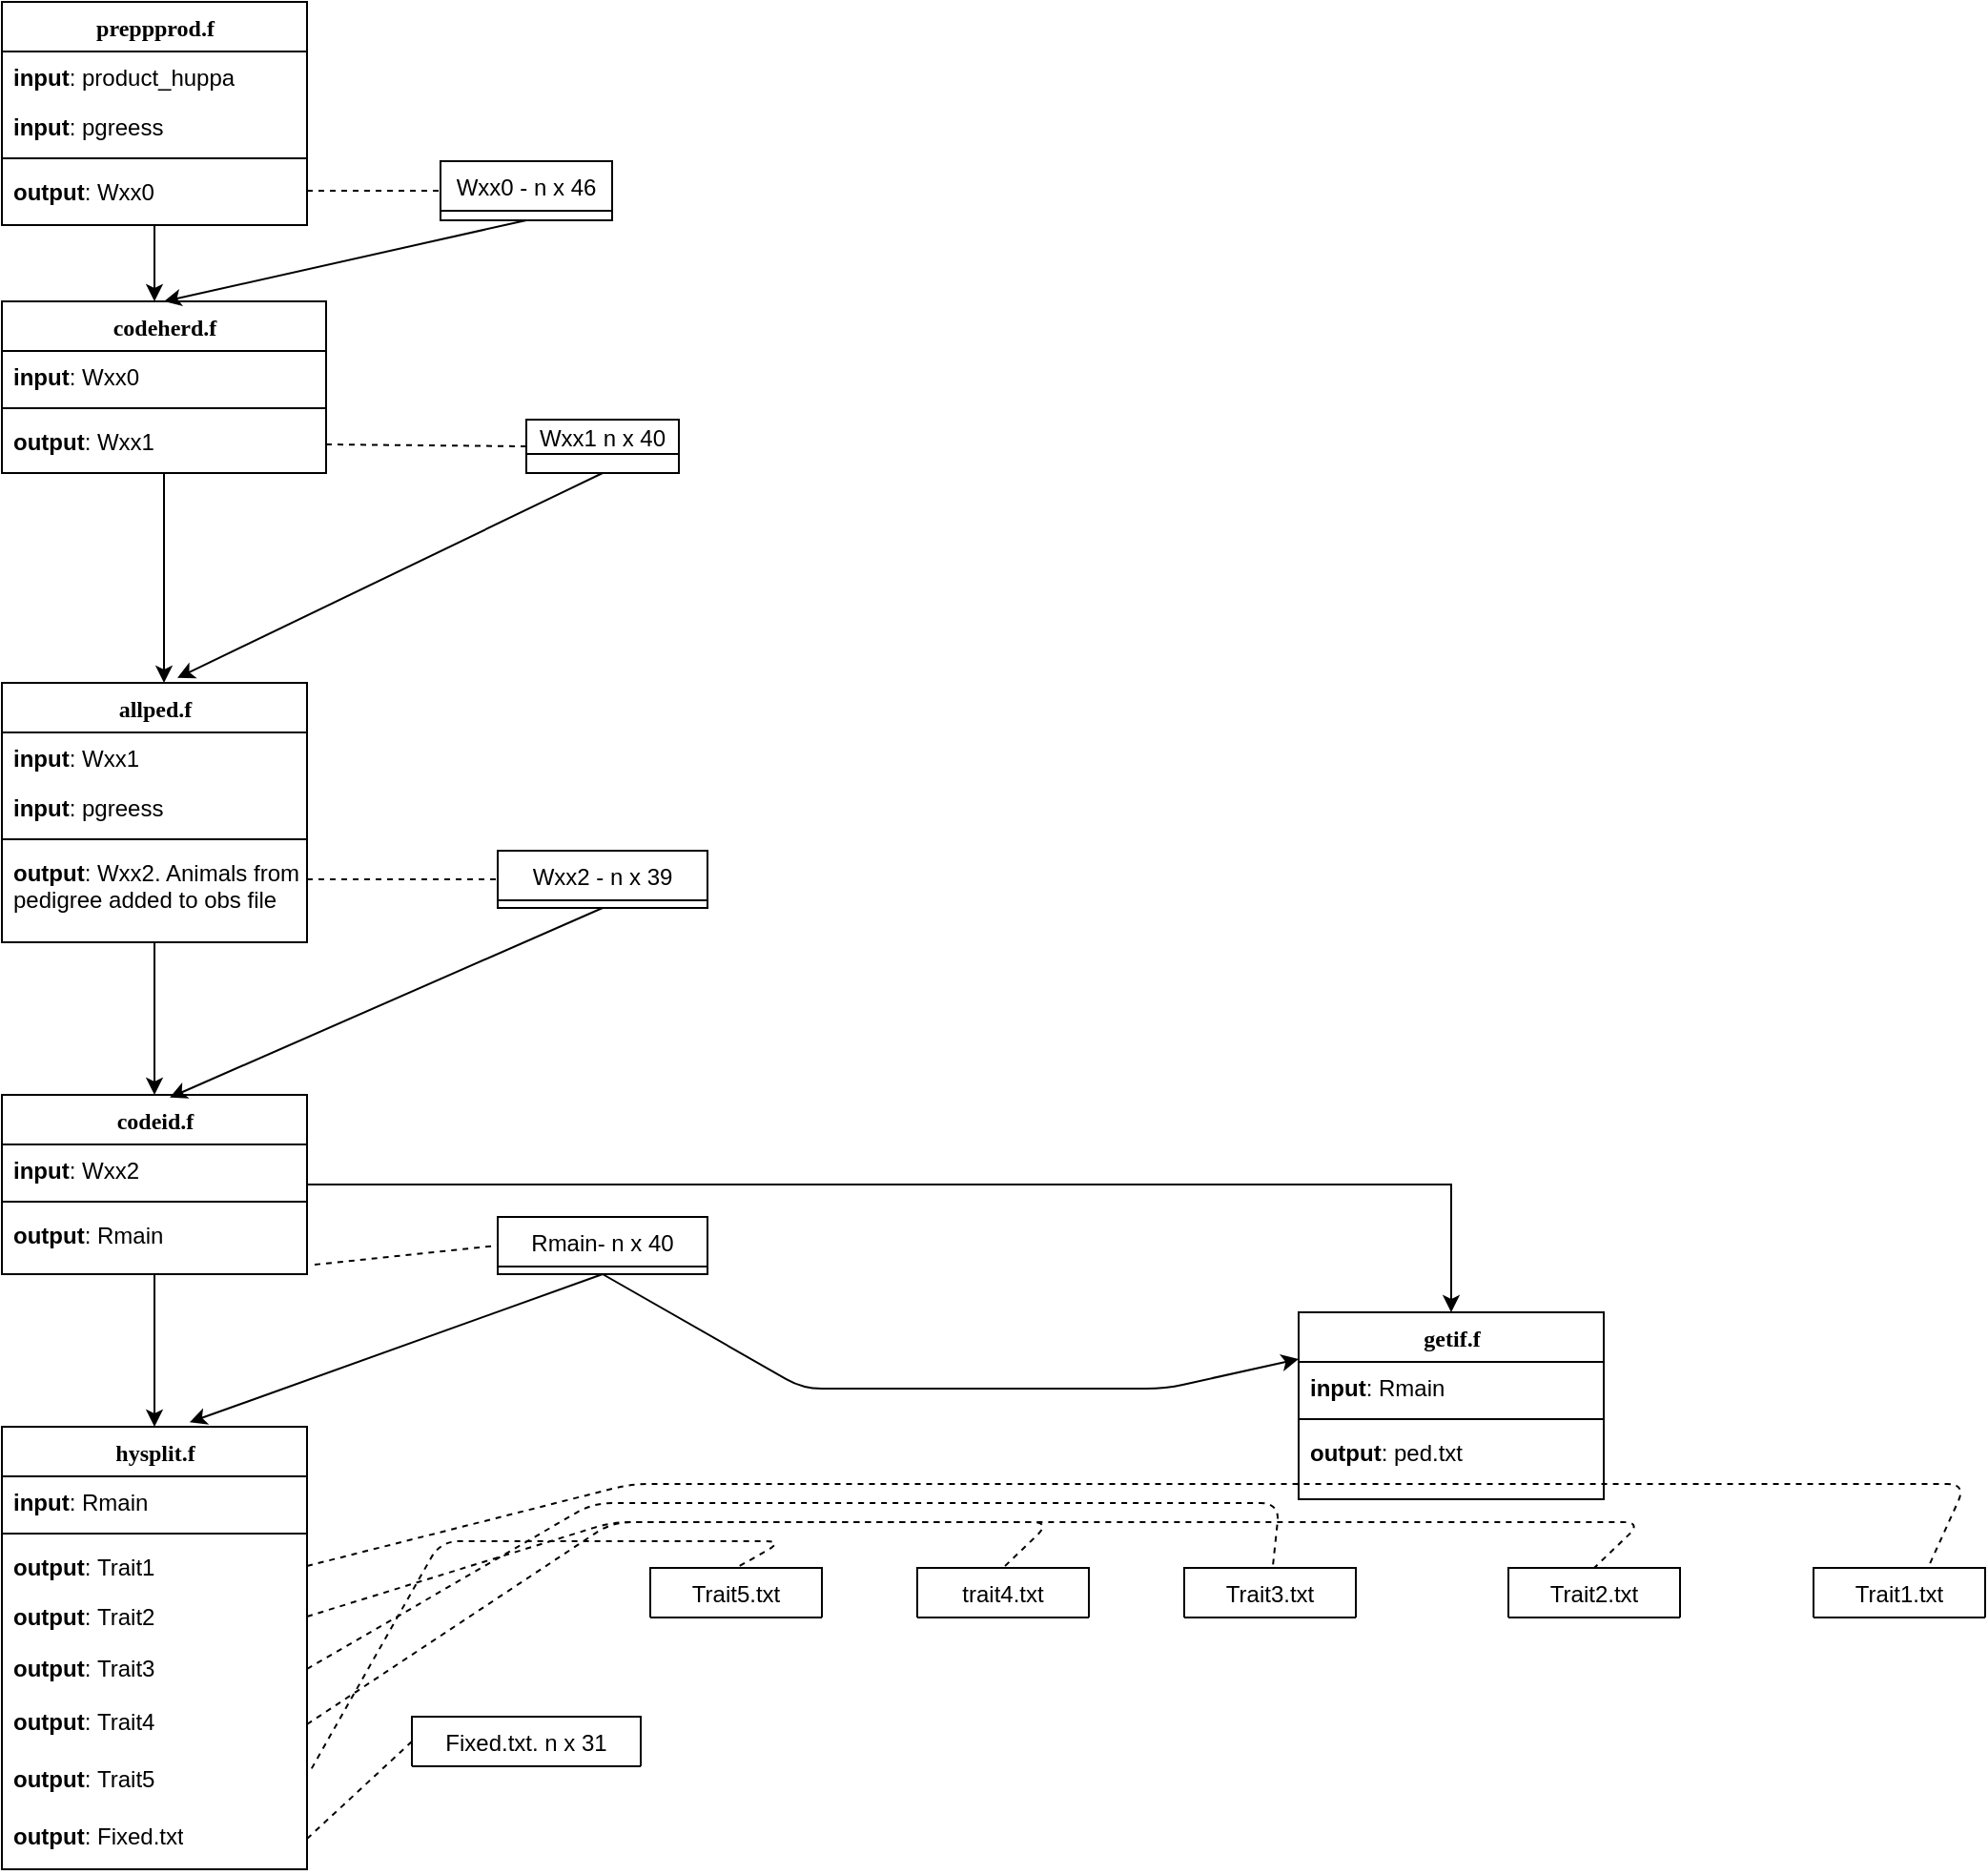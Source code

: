 <mxfile version="14.8.5" type="github">
  <diagram name="Page-1" id="9f46799a-70d6-7492-0946-bef42562c5a5">
    <mxGraphModel dx="1550" dy="835" grid="1" gridSize="10" guides="1" tooltips="1" connect="1" arrows="1" fold="1" page="1" pageScale="1" pageWidth="1100" pageHeight="850" background="none" math="0" shadow="0">
      <root>
        <mxCell id="0" />
        <mxCell id="1" parent="0" />
        <mxCell id="D4gItoiSoLaYHMGQdG2C-6" value="" style="edgeStyle=orthogonalEdgeStyle;rounded=0;orthogonalLoop=1;jettySize=auto;html=1;" parent="1" source="78961159f06e98e8-17" target="D4gItoiSoLaYHMGQdG2C-1" edge="1">
          <mxGeometry relative="1" as="geometry">
            <Array as="points">
              <mxPoint x="170" y="230" />
              <mxPoint x="170" y="230" />
            </Array>
          </mxGeometry>
        </mxCell>
        <mxCell id="78961159f06e98e8-17" value="preppprod.f" style="swimlane;html=1;fontStyle=1;align=center;verticalAlign=top;childLayout=stackLayout;horizontal=1;startSize=26;horizontalStack=0;resizeParent=1;resizeLast=0;collapsible=1;marginBottom=0;swimlaneFillColor=#ffffff;rounded=0;shadow=0;comic=0;labelBackgroundColor=none;strokeWidth=1;fillColor=none;fontFamily=Verdana;fontSize=12" parent="1" vertex="1">
          <mxGeometry x="90" y="83" width="160" height="117" as="geometry" />
        </mxCell>
        <mxCell id="78961159f06e98e8-21" value="&lt;b&gt;input&lt;/b&gt;: product_huppa" style="text;html=1;strokeColor=none;fillColor=none;align=left;verticalAlign=top;spacingLeft=4;spacingRight=4;whiteSpace=wrap;overflow=hidden;rotatable=0;points=[[0,0.5],[1,0.5]];portConstraint=eastwest;" parent="78961159f06e98e8-17" vertex="1">
          <mxGeometry y="26" width="160" height="26" as="geometry" />
        </mxCell>
        <mxCell id="78961159f06e98e8-23" value="&lt;b&gt;input&lt;/b&gt;: pgreess" style="text;html=1;strokeColor=none;fillColor=none;align=left;verticalAlign=top;spacingLeft=4;spacingRight=4;whiteSpace=wrap;overflow=hidden;rotatable=0;points=[[0,0.5],[1,0.5]];portConstraint=eastwest;" parent="78961159f06e98e8-17" vertex="1">
          <mxGeometry y="52" width="160" height="26" as="geometry" />
        </mxCell>
        <mxCell id="78961159f06e98e8-19" value="" style="line;html=1;strokeWidth=1;fillColor=none;align=left;verticalAlign=middle;spacingTop=-1;spacingLeft=3;spacingRight=3;rotatable=0;labelPosition=right;points=[];portConstraint=eastwest;" parent="78961159f06e98e8-17" vertex="1">
          <mxGeometry y="78" width="160" height="8" as="geometry" />
        </mxCell>
        <mxCell id="78961159f06e98e8-20" value="&lt;b&gt;output&lt;/b&gt;: Wxx0" style="text;html=1;strokeColor=none;fillColor=none;align=left;verticalAlign=top;spacingLeft=4;spacingRight=4;whiteSpace=wrap;overflow=hidden;rotatable=0;points=[[0,0.5],[1,0.5]];portConstraint=eastwest;" parent="78961159f06e98e8-17" vertex="1">
          <mxGeometry y="86" width="160" height="26" as="geometry" />
        </mxCell>
        <mxCell id="D4gItoiSoLaYHMGQdG2C-15" value="" style="edgeStyle=orthogonalEdgeStyle;rounded=0;orthogonalLoop=1;jettySize=auto;html=1;" parent="1" source="D4gItoiSoLaYHMGQdG2C-1" target="D4gItoiSoLaYHMGQdG2C-11" edge="1">
          <mxGeometry relative="1" as="geometry">
            <Array as="points">
              <mxPoint x="175" y="400" />
              <mxPoint x="175" y="400" />
            </Array>
          </mxGeometry>
        </mxCell>
        <mxCell id="D4gItoiSoLaYHMGQdG2C-1" value="codeherd.f" style="swimlane;html=1;fontStyle=1;align=center;verticalAlign=top;childLayout=stackLayout;horizontal=1;startSize=26;horizontalStack=0;resizeParent=1;resizeLast=0;collapsible=1;marginBottom=0;swimlaneFillColor=#ffffff;rounded=0;shadow=0;comic=0;labelBackgroundColor=none;strokeWidth=1;fillColor=none;fontFamily=Verdana;fontSize=12" parent="1" vertex="1">
          <mxGeometry x="90" y="240" width="170" height="90" as="geometry" />
        </mxCell>
        <mxCell id="D4gItoiSoLaYHMGQdG2C-2" value="&lt;b&gt;input&lt;/b&gt;: Wxx0" style="text;html=1;strokeColor=none;fillColor=none;align=left;verticalAlign=top;spacingLeft=4;spacingRight=4;whiteSpace=wrap;overflow=hidden;rotatable=0;points=[[0,0.5],[1,0.5]];portConstraint=eastwest;" parent="D4gItoiSoLaYHMGQdG2C-1" vertex="1">
          <mxGeometry y="26" width="170" height="26" as="geometry" />
        </mxCell>
        <mxCell id="D4gItoiSoLaYHMGQdG2C-4" value="" style="line;html=1;strokeWidth=1;fillColor=none;align=left;verticalAlign=middle;spacingTop=-1;spacingLeft=3;spacingRight=3;rotatable=0;labelPosition=right;points=[];portConstraint=eastwest;" parent="D4gItoiSoLaYHMGQdG2C-1" vertex="1">
          <mxGeometry y="52" width="170" height="8" as="geometry" />
        </mxCell>
        <mxCell id="D4gItoiSoLaYHMGQdG2C-5" value="&lt;b&gt;output&lt;/b&gt;: Wxx1&amp;nbsp;" style="text;html=1;strokeColor=none;fillColor=none;align=left;verticalAlign=top;spacingLeft=4;spacingRight=4;whiteSpace=wrap;overflow=hidden;rotatable=0;points=[[0,0.5],[1,0.5]];portConstraint=eastwest;" parent="D4gItoiSoLaYHMGQdG2C-1" vertex="1">
          <mxGeometry y="60" width="170" height="30" as="geometry" />
        </mxCell>
        <mxCell id="D4gItoiSoLaYHMGQdG2C-193" value="" style="edgeStyle=orthogonalEdgeStyle;rounded=0;orthogonalLoop=1;jettySize=auto;html=1;" parent="1" source="D4gItoiSoLaYHMGQdG2C-11" target="D4gItoiSoLaYHMGQdG2C-188" edge="1">
          <mxGeometry relative="1" as="geometry" />
        </mxCell>
        <mxCell id="D4gItoiSoLaYHMGQdG2C-11" value="allped.f" style="swimlane;html=1;fontStyle=1;align=center;verticalAlign=top;childLayout=stackLayout;horizontal=1;startSize=26;horizontalStack=0;resizeParent=1;resizeLast=0;collapsible=1;marginBottom=0;swimlaneFillColor=#ffffff;rounded=0;shadow=0;comic=0;labelBackgroundColor=none;strokeWidth=1;fillColor=none;fontFamily=Verdana;fontSize=12" parent="1" vertex="1">
          <mxGeometry x="90" y="440" width="160" height="136" as="geometry" />
        </mxCell>
        <mxCell id="D4gItoiSoLaYHMGQdG2C-12" value="&lt;b&gt;input&lt;/b&gt;: Wxx1&lt;br&gt;" style="text;html=1;strokeColor=none;fillColor=none;align=left;verticalAlign=top;spacingLeft=4;spacingRight=4;whiteSpace=wrap;overflow=hidden;rotatable=0;points=[[0,0.5],[1,0.5]];portConstraint=eastwest;" parent="D4gItoiSoLaYHMGQdG2C-11" vertex="1">
          <mxGeometry y="26" width="160" height="26" as="geometry" />
        </mxCell>
        <mxCell id="D4gItoiSoLaYHMGQdG2C-16" value="&lt;b&gt;input&lt;/b&gt;: pgreess&lt;br&gt;" style="text;html=1;strokeColor=none;fillColor=none;align=left;verticalAlign=top;spacingLeft=4;spacingRight=4;whiteSpace=wrap;overflow=hidden;rotatable=0;points=[[0,0.5],[1,0.5]];portConstraint=eastwest;" parent="D4gItoiSoLaYHMGQdG2C-11" vertex="1">
          <mxGeometry y="52" width="160" height="26" as="geometry" />
        </mxCell>
        <mxCell id="D4gItoiSoLaYHMGQdG2C-13" value="" style="line;html=1;strokeWidth=1;fillColor=none;align=left;verticalAlign=middle;spacingTop=-1;spacingLeft=3;spacingRight=3;rotatable=0;labelPosition=right;points=[];portConstraint=eastwest;" parent="D4gItoiSoLaYHMGQdG2C-11" vertex="1">
          <mxGeometry y="78" width="160" height="8" as="geometry" />
        </mxCell>
        <mxCell id="D4gItoiSoLaYHMGQdG2C-14" value="&lt;b&gt;output&lt;/b&gt;: Wxx2. Animals from pedigree added to obs file&amp;nbsp;" style="text;html=1;strokeColor=none;fillColor=none;align=left;verticalAlign=top;spacingLeft=4;spacingRight=4;whiteSpace=wrap;overflow=hidden;rotatable=0;points=[[0,0.5],[1,0.5]];portConstraint=eastwest;" parent="D4gItoiSoLaYHMGQdG2C-11" vertex="1">
          <mxGeometry y="86" width="160" height="34" as="geometry" />
        </mxCell>
        <mxCell id="D4gItoiSoLaYHMGQdG2C-17" value="" style="endArrow=none;dashed=1;html=1;exitX=1;exitY=0.5;exitDx=0;exitDy=0;entryX=0;entryY=0.5;entryDx=0;entryDy=0;" parent="1" source="78961159f06e98e8-20" target="D4gItoiSoLaYHMGQdG2C-27" edge="1">
          <mxGeometry width="50" height="50" relative="1" as="geometry">
            <mxPoint x="330" y="133" as="sourcePoint" />
            <mxPoint x="360" y="142" as="targetPoint" />
          </mxGeometry>
        </mxCell>
        <mxCell id="D4gItoiSoLaYHMGQdG2C-27" value="Wxx0 - n x 46" style="swimlane;fontStyle=0;childLayout=stackLayout;horizontal=1;startSize=26;horizontalStack=0;resizeParent=1;resizeParentMax=0;resizeLast=0;collapsible=1;marginBottom=0;" parent="1" vertex="1" collapsed="1">
          <mxGeometry x="320" y="166.5" width="90" height="31" as="geometry">
            <mxRectangle x="320" y="166.5" width="290" height="1620" as="alternateBounds" />
          </mxGeometry>
        </mxCell>
        <mxCell id="D4gItoiSoLaYHMGQdG2C-28" value="1 i = index numer á loop" style="text;strokeColor=none;fillColor=none;align=left;verticalAlign=top;spacingLeft=4;spacingRight=4;overflow=hidden;rotatable=0;points=[[0,0.5],[1,0.5]];portConstraint=eastwest;" parent="D4gItoiSoLaYHMGQdG2C-27" vertex="1">
          <mxGeometry y="26" width="90" height="26" as="geometry" />
        </mxCell>
        <mxCell id="D4gItoiSoLaYHMGQdG2C-29" value="2 iaett(1) = prod(1,i) = birthyear of animal i&#xa;" style="text;strokeColor=none;fillColor=none;align=left;verticalAlign=top;spacingLeft=4;spacingRight=4;overflow=hidden;rotatable=0;points=[[0,0.5],[1,0.5]];portConstraint=eastwest;" parent="D4gItoiSoLaYHMGQdG2C-27" vertex="1">
          <mxGeometry y="52" width="90" height="26" as="geometry" />
        </mxCell>
        <mxCell id="D4gItoiSoLaYHMGQdG2C-30" value="3 iaett(2) = prod(2,i) = ID of birthfarm of animal i&#xa;" style="text;strokeColor=none;fillColor=none;align=left;verticalAlign=top;spacingLeft=4;spacingRight=4;overflow=hidden;rotatable=0;points=[[0,0.5],[1,0.5]];portConstraint=eastwest;" parent="D4gItoiSoLaYHMGQdG2C-27" vertex="1">
          <mxGeometry y="78" width="90" height="26" as="geometry" />
        </mxCell>
        <mxCell id="D4gItoiSoLaYHMGQdG2C-31" value="4 iaett(3) = prod(3,i) = individual id of animal i&#xa;" style="text;strokeColor=none;fillColor=none;align=left;verticalAlign=top;spacingLeft=4;spacingRight=4;overflow=hidden;rotatable=0;points=[[0,0.5],[1,0.5]];portConstraint=eastwest;" parent="D4gItoiSoLaYHMGQdG2C-27" vertex="1">
          <mxGeometry y="104" width="90" height="26" as="geometry" />
        </mxCell>
        <mxCell id="D4gItoiSoLaYHMGQdG2C-32" value="5 iaett(4) = aett(4,pl) = vixl(4) = aett(7,i) = i4 = month of birth of animal i&#xa;" style="text;strokeColor=none;fillColor=none;align=left;verticalAlign=top;spacingLeft=4;spacingRight=4;overflow=hidden;rotatable=0;points=[[0,0.5],[1,0.5]];portConstraint=eastwest;" parent="D4gItoiSoLaYHMGQdG2C-27" vertex="1">
          <mxGeometry y="130" width="90" height="26" as="geometry" />
        </mxCell>
        <mxCell id="D4gItoiSoLaYHMGQdG2C-33" value="6 iaett(5) = aett(5) = vixl(5) = aett(8) = ??&#xa;" style="text;strokeColor=none;fillColor=none;align=left;verticalAlign=top;spacingLeft=4;spacingRight=4;overflow=hidden;rotatable=0;points=[[0,0.5],[1,0.5]];portConstraint=eastwest;" parent="D4gItoiSoLaYHMGQdG2C-27" vertex="1">
          <mxGeometry y="156" width="90" height="24" as="geometry" />
        </mxCell>
        <mxCell id="D4gItoiSoLaYHMGQdG2C-34" value="8 iaett(7) = aett(7) = vixl(1) = aett(4) = ??&#xa;" style="text;strokeColor=none;fillColor=none;align=left;verticalAlign=top;spacingLeft=4;spacingRight=4;overflow=hidden;rotatable=0;points=[[0,0.5],[1,0.5]];portConstraint=eastwest;" parent="D4gItoiSoLaYHMGQdG2C-27" vertex="1">
          <mxGeometry y="180" width="90" height="30" as="geometry" />
        </mxCell>
        <mxCell id="D4gItoiSoLaYHMGQdG2C-35" value="8 iaett(7) = aett(7) = vixl(1) = aett(4) = ??&#xa;" style="text;strokeColor=none;fillColor=none;align=left;verticalAlign=top;spacingLeft=4;spacingRight=4;overflow=hidden;rotatable=0;points=[[0,0.5],[1,0.5]];portConstraint=eastwest;" parent="D4gItoiSoLaYHMGQdG2C-27" vertex="1">
          <mxGeometry y="210" width="90" height="30" as="geometry" />
        </mxCell>
        <mxCell id="D4gItoiSoLaYHMGQdG2C-36" value="9 iaett(8) = aett(8) = vixl(2) = aett(5) = ??&#xa;" style="text;strokeColor=none;fillColor=none;align=left;verticalAlign=top;spacingLeft=4;spacingRight=4;overflow=hidden;rotatable=0;points=[[0,0.5],[1,0.5]];portConstraint=eastwest;" parent="D4gItoiSoLaYHMGQdG2C-27" vertex="1">
          <mxGeometry y="240" width="90" height="30" as="geometry" />
        </mxCell>
        <mxCell id="D4gItoiSoLaYHMGQdG2C-37" value="9 iaett(8) = aett(8) = vixl(2) = aett(5) = ??&#xa;" style="text;strokeColor=none;fillColor=none;align=left;verticalAlign=top;spacingLeft=4;spacingRight=4;overflow=hidden;rotatable=0;points=[[0,0.5],[1,0.5]];portConstraint=eastwest;" parent="D4gItoiSoLaYHMGQdG2C-27" vertex="1">
          <mxGeometry y="270" width="90" height="30" as="geometry" />
        </mxCell>
        <mxCell id="D4gItoiSoLaYHMGQdG2C-38" value="10 iaett(9) = aett(9) = vixl(3) = aett(6) = ??&#xa;" style="text;strokeColor=none;fillColor=none;align=left;verticalAlign=top;spacingLeft=4;spacingRight=4;overflow=hidden;rotatable=0;points=[[0,0.5],[1,0.5]];portConstraint=eastwest;" parent="D4gItoiSoLaYHMGQdG2C-27" vertex="1">
          <mxGeometry y="300" width="90" height="30" as="geometry" />
        </mxCell>
        <mxCell id="D4gItoiSoLaYHMGQdG2C-39" value="11 2 Probably sex of animal&#xa;" style="text;strokeColor=none;fillColor=none;align=left;verticalAlign=top;spacingLeft=4;spacingRight=4;overflow=hidden;rotatable=0;points=[[0,0.5],[1,0.5]];portConstraint=eastwest;" parent="D4gItoiSoLaYHMGQdG2C-27" vertex="1">
          <mxGeometry y="330" width="90" height="30" as="geometry" />
        </mxCell>
        <mxCell id="D4gItoiSoLaYHMGQdG2C-40" value="12 prod(29,i) = farm number - busnr(skyrslu),&#xa;" style="text;strokeColor=none;fillColor=none;align=left;verticalAlign=top;spacingLeft=4;spacingRight=4;overflow=hidden;rotatable=0;points=[[0,0.5],[1,0.5]];portConstraint=eastwest;" parent="D4gItoiSoLaYHMGQdG2C-27" vertex="1">
          <mxGeometry y="360" width="90" height="30" as="geometry" />
        </mxCell>
        <mxCell id="D4gItoiSoLaYHMGQdG2C-41" value="13 0 placeholder for new farm ID&#xa;" style="text;strokeColor=none;fillColor=none;align=left;verticalAlign=top;spacingLeft=4;spacingRight=4;overflow=hidden;rotatable=0;points=[[0,0.5],[1,0.5]];portConstraint=eastwest;" parent="D4gItoiSoLaYHMGQdG2C-27" vertex="1">
          <mxGeometry y="390" width="90" height="30" as="geometry" />
        </mxCell>
        <mxCell id="D4gItoiSoLaYHMGQdG2C-42" value="14 ifix(1) = codeyear, 1st par&#xa;" style="text;strokeColor=none;fillColor=none;align=left;verticalAlign=top;spacingLeft=4;spacingRight=4;overflow=hidden;rotatable=0;points=[[0,0.5],[1,0.5]];portConstraint=eastwest;" parent="D4gItoiSoLaYHMGQdG2C-27" vertex="1">
          <mxGeometry y="420" width="90" height="30" as="geometry" />
        </mxCell>
        <mxCell id="D4gItoiSoLaYHMGQdG2C-43" value="15 ifix(2) = codeyear, 2nd par&#xa;" style="text;strokeColor=none;fillColor=none;align=left;verticalAlign=top;spacingLeft=4;spacingRight=4;overflow=hidden;rotatable=0;points=[[0,0.5],[1,0.5]];portConstraint=eastwest;" parent="D4gItoiSoLaYHMGQdG2C-27" vertex="1">
          <mxGeometry y="450" width="90" height="30" as="geometry" />
        </mxCell>
        <mxCell id="D4gItoiSoLaYHMGQdG2C-44" value="15 ifix(2) = codeyear, 2nd par&#xa;" style="text;strokeColor=none;fillColor=none;align=left;verticalAlign=top;spacingLeft=4;spacingRight=4;overflow=hidden;rotatable=0;points=[[0,0.5],[1,0.5]];portConstraint=eastwest;" parent="D4gItoiSoLaYHMGQdG2C-27" vertex="1">
          <mxGeometry y="480" width="90" height="30" as="geometry" />
        </mxCell>
        <mxCell id="D4gItoiSoLaYHMGQdG2C-45" value="16 ifix(3) = codeyear, 3rd par&#xa;" style="text;strokeColor=none;fillColor=none;align=left;verticalAlign=top;spacingLeft=4;spacingRight=4;overflow=hidden;rotatable=0;points=[[0,0.5],[1,0.5]];portConstraint=eastwest;" parent="D4gItoiSoLaYHMGQdG2C-27" vertex="1">
          <mxGeometry y="510" width="90" height="30" as="geometry" />
        </mxCell>
        <mxCell id="D4gItoiSoLaYHMGQdG2C-46" value="16 ifix(3) = codeyear, 3rd par&#xa;" style="text;strokeColor=none;fillColor=none;align=left;verticalAlign=top;spacingLeft=4;spacingRight=4;overflow=hidden;rotatable=0;points=[[0,0.5],[1,0.5]];portConstraint=eastwest;" parent="D4gItoiSoLaYHMGQdG2C-27" vertex="1">
          <mxGeometry y="540" width="90" height="30" as="geometry" />
        </mxCell>
        <mxCell id="D4gItoiSoLaYHMGQdG2C-47" value="17 ifix(4) = codeseas, 1st par&#xa;" style="text;strokeColor=none;fillColor=none;align=left;verticalAlign=top;spacingLeft=4;spacingRight=4;overflow=hidden;rotatable=0;points=[[0,0.5],[1,0.5]];portConstraint=eastwest;" parent="D4gItoiSoLaYHMGQdG2C-27" vertex="1">
          <mxGeometry y="570" width="90" height="30" as="geometry" />
        </mxCell>
        <mxCell id="D4gItoiSoLaYHMGQdG2C-48" value="18 ifix(5) = codeseas, 2nd par&#xa;" style="text;strokeColor=none;fillColor=none;align=left;verticalAlign=top;spacingLeft=4;spacingRight=4;overflow=hidden;rotatable=0;points=[[0,0.5],[1,0.5]];portConstraint=eastwest;" parent="D4gItoiSoLaYHMGQdG2C-27" vertex="1">
          <mxGeometry y="600" width="90" height="30" as="geometry" />
        </mxCell>
        <mxCell id="D4gItoiSoLaYHMGQdG2C-49" value="18 ifix(5) = codeseas, 2nd par&#xa;" style="text;strokeColor=none;fillColor=none;align=left;verticalAlign=top;spacingLeft=4;spacingRight=4;overflow=hidden;rotatable=0;points=[[0,0.5],[1,0.5]];portConstraint=eastwest;" parent="D4gItoiSoLaYHMGQdG2C-27" vertex="1">
          <mxGeometry y="630" width="90" height="30" as="geometry" />
        </mxCell>
        <mxCell id="D4gItoiSoLaYHMGQdG2C-50" value="19 ifix(6) = codeseas, 3rd par&#xa;" style="text;strokeColor=none;fillColor=none;align=left;verticalAlign=top;spacingLeft=4;spacingRight=4;overflow=hidden;rotatable=0;points=[[0,0.5],[1,0.5]];portConstraint=eastwest;" parent="D4gItoiSoLaYHMGQdG2C-27" vertex="1">
          <mxGeometry y="660" width="90" height="30" as="geometry" />
        </mxCell>
        <mxCell id="D4gItoiSoLaYHMGQdG2C-51" value="19 ifix(6) = codeseas, 3rd par&#xa;" style="text;strokeColor=none;fillColor=none;align=left;verticalAlign=top;spacingLeft=4;spacingRight=4;overflow=hidden;rotatable=0;points=[[0,0.5],[1,0.5]];portConstraint=eastwest;" parent="D4gItoiSoLaYHMGQdG2C-27" vertex="1">
          <mxGeometry y="690" width="90" height="30" as="geometry" />
        </mxCell>
        <mxCell id="D4gItoiSoLaYHMGQdG2C-52" value="20 ifix(7) = codeage, 1st par&#xa;" style="text;strokeColor=none;fillColor=none;align=left;verticalAlign=top;spacingLeft=4;spacingRight=4;overflow=hidden;rotatable=0;points=[[0,0.5],[1,0.5]];portConstraint=eastwest;" parent="D4gItoiSoLaYHMGQdG2C-27" vertex="1">
          <mxGeometry y="720" width="90" height="30" as="geometry" />
        </mxCell>
        <mxCell id="D4gItoiSoLaYHMGQdG2C-53" value="20 ifix(7) = codeage, 1st par&#xa;" style="text;strokeColor=none;fillColor=none;align=left;verticalAlign=top;spacingLeft=4;spacingRight=4;overflow=hidden;rotatable=0;points=[[0,0.5],[1,0.5]];portConstraint=eastwest;" parent="D4gItoiSoLaYHMGQdG2C-27" vertex="1">
          <mxGeometry y="750" width="90" height="30" as="geometry" />
        </mxCell>
        <mxCell id="D4gItoiSoLaYHMGQdG2C-54" value="21 ifix(8) = codeage, 2nd par&#xa;" style="text;strokeColor=none;fillColor=none;align=left;verticalAlign=top;spacingLeft=4;spacingRight=4;overflow=hidden;rotatable=0;points=[[0,0.5],[1,0.5]];portConstraint=eastwest;" parent="D4gItoiSoLaYHMGQdG2C-27" vertex="1">
          <mxGeometry y="780" width="90" height="30" as="geometry" />
        </mxCell>
        <mxCell id="D4gItoiSoLaYHMGQdG2C-55" value="22 ifix(9) = codeage, 3rd par&#xa;" style="text;strokeColor=none;fillColor=none;align=left;verticalAlign=top;spacingLeft=4;spacingRight=4;overflow=hidden;rotatable=0;points=[[0,0.5],[1,0.5]];portConstraint=eastwest;" parent="D4gItoiSoLaYHMGQdG2C-27" vertex="1">
          <mxGeometry y="810" width="90" height="30" as="geometry" />
        </mxCell>
        <mxCell id="D4gItoiSoLaYHMGQdG2C-56" value="23 ifix(10) = codeci, 1st par&#xa;" style="text;strokeColor=none;fillColor=none;align=left;verticalAlign=top;spacingLeft=4;spacingRight=4;overflow=hidden;rotatable=0;points=[[0,0.5],[1,0.5]];portConstraint=eastwest;" parent="D4gItoiSoLaYHMGQdG2C-27" vertex="1">
          <mxGeometry y="840" width="90" height="30" as="geometry" />
        </mxCell>
        <mxCell id="D4gItoiSoLaYHMGQdG2C-57" value="23 ifix(10) = codeci, 1st par&#xa;" style="text;strokeColor=none;fillColor=none;align=left;verticalAlign=top;spacingLeft=4;spacingRight=4;overflow=hidden;rotatable=0;points=[[0,0.5],[1,0.5]];portConstraint=eastwest;" parent="D4gItoiSoLaYHMGQdG2C-27" vertex="1">
          <mxGeometry y="870" width="90" height="30" as="geometry" />
        </mxCell>
        <mxCell id="D4gItoiSoLaYHMGQdG2C-58" value="24 ifix(11) = codeci, 2nd par&#xa;" style="text;strokeColor=none;fillColor=none;align=left;verticalAlign=top;spacingLeft=4;spacingRight=4;overflow=hidden;rotatable=0;points=[[0,0.5],[1,0.5]];portConstraint=eastwest;" parent="D4gItoiSoLaYHMGQdG2C-27" vertex="1">
          <mxGeometry y="900" width="90" height="30" as="geometry" />
        </mxCell>
        <mxCell id="D4gItoiSoLaYHMGQdG2C-59" value="25 ifix(12) = codeci, 3rd par&#xa;" style="text;strokeColor=none;fillColor=none;align=left;verticalAlign=top;spacingLeft=4;spacingRight=4;overflow=hidden;rotatable=0;points=[[0,0.5],[1,0.5]];portConstraint=eastwest;" parent="D4gItoiSoLaYHMGQdG2C-27" vertex="1">
          <mxGeometry y="930" width="90" height="30" as="geometry" />
        </mxCell>
        <mxCell id="D4gItoiSoLaYHMGQdG2C-60" value="26 prod(14,i) = milk yield 1st lactation&#xa;" style="text;strokeColor=none;fillColor=none;align=left;verticalAlign=top;spacingLeft=4;spacingRight=4;overflow=hidden;rotatable=0;points=[[0,0.5],[1,0.5]];portConstraint=eastwest;" parent="D4gItoiSoLaYHMGQdG2C-27" vertex="1">
          <mxGeometry y="960" width="90" height="30" as="geometry" />
        </mxCell>
        <mxCell id="D4gItoiSoLaYHMGQdG2C-61" value="27 prod(15,i) = milk yield 2nd lactation&#xa;" style="text;strokeColor=none;fillColor=none;align=left;verticalAlign=top;spacingLeft=4;spacingRight=4;overflow=hidden;rotatable=0;points=[[0,0.5],[1,0.5]];portConstraint=eastwest;" parent="D4gItoiSoLaYHMGQdG2C-27" vertex="1">
          <mxGeometry y="990" width="90" height="30" as="geometry" />
        </mxCell>
        <mxCell id="D4gItoiSoLaYHMGQdG2C-62" value="28 prod(16,i) = milk yield 3rd lactation&#xa;" style="text;strokeColor=none;fillColor=none;align=left;verticalAlign=top;spacingLeft=4;spacingRight=4;overflow=hidden;rotatable=0;points=[[0,0.5],[1,0.5]];portConstraint=eastwest;" parent="D4gItoiSoLaYHMGQdG2C-27" vertex="1">
          <mxGeometry y="1020" width="90" height="30" as="geometry" />
        </mxCell>
        <mxCell id="D4gItoiSoLaYHMGQdG2C-63" value="29 prod(17,i)= fat yield 1st,&#xa;" style="text;strokeColor=none;fillColor=none;align=left;verticalAlign=top;spacingLeft=4;spacingRight=4;overflow=hidden;rotatable=0;points=[[0,0.5],[1,0.5]];portConstraint=eastwest;" parent="D4gItoiSoLaYHMGQdG2C-27" vertex="1">
          <mxGeometry y="1050" width="90" height="30" as="geometry" />
        </mxCell>
        <mxCell id="D4gItoiSoLaYHMGQdG2C-64" value="30 prod(18,i)= fita2,&#xa;" style="text;strokeColor=none;fillColor=none;align=left;verticalAlign=top;spacingLeft=4;spacingRight=4;overflow=hidden;rotatable=0;points=[[0,0.5],[1,0.5]];portConstraint=eastwest;" parent="D4gItoiSoLaYHMGQdG2C-27" vertex="1">
          <mxGeometry y="1080" width="90" height="30" as="geometry" />
        </mxCell>
        <mxCell id="D4gItoiSoLaYHMGQdG2C-65" value="31 prod(19,i)= fita3,&#xa;" style="text;strokeColor=none;fillColor=none;align=left;verticalAlign=top;spacingLeft=4;spacingRight=4;overflow=hidden;rotatable=0;points=[[0,0.5],[1,0.5]];portConstraint=eastwest;" parent="D4gItoiSoLaYHMGQdG2C-27" vertex="1">
          <mxGeometry y="1110" width="90" height="30" as="geometry" />
        </mxCell>
        <mxCell id="D4gItoiSoLaYHMGQdG2C-66" value="32 prod(20,i)= protein1,&#xa;" style="text;strokeColor=none;fillColor=none;align=left;verticalAlign=top;spacingLeft=4;spacingRight=4;overflow=hidden;rotatable=0;points=[[0,0.5],[1,0.5]];portConstraint=eastwest;" parent="D4gItoiSoLaYHMGQdG2C-27" vertex="1">
          <mxGeometry y="1140" width="90" height="30" as="geometry" />
        </mxCell>
        <mxCell id="D4gItoiSoLaYHMGQdG2C-67" value="33 prod(21,i)= protein2,&#xa;" style="text;strokeColor=none;fillColor=none;align=left;verticalAlign=top;spacingLeft=4;spacingRight=4;overflow=hidden;rotatable=0;points=[[0,0.5],[1,0.5]];portConstraint=eastwest;" parent="D4gItoiSoLaYHMGQdG2C-27" vertex="1">
          <mxGeometry y="1170" width="90" height="30" as="geometry" />
        </mxCell>
        <mxCell id="D4gItoiSoLaYHMGQdG2C-68" value="34 prod(22,i)= protein3,&#xa;" style="text;strokeColor=none;fillColor=none;align=left;verticalAlign=top;spacingLeft=4;spacingRight=4;overflow=hidden;rotatable=0;points=[[0,0.5],[1,0.5]];portConstraint=eastwest;" parent="D4gItoiSoLaYHMGQdG2C-27" vertex="1">
          <mxGeometry y="1200" width="90" height="30" as="geometry" />
        </mxCell>
        <mxCell id="D4gItoiSoLaYHMGQdG2C-69" value="35 prod(23,i)= fp1,&#xa;" style="text;strokeColor=none;fillColor=none;align=left;verticalAlign=top;spacingLeft=4;spacingRight=4;overflow=hidden;rotatable=0;points=[[0,0.5],[1,0.5]];portConstraint=eastwest;" parent="D4gItoiSoLaYHMGQdG2C-27" vertex="1">
          <mxGeometry y="1230" width="90" height="30" as="geometry" />
        </mxCell>
        <mxCell id="D4gItoiSoLaYHMGQdG2C-70" value="36 prod(24,i)= fp2,&#xa;" style="text;strokeColor=none;fillColor=none;align=left;verticalAlign=top;spacingLeft=4;spacingRight=4;overflow=hidden;rotatable=0;points=[[0,0.5],[1,0.5]];portConstraint=eastwest;" parent="D4gItoiSoLaYHMGQdG2C-27" vertex="1">
          <mxGeometry y="1260" width="90" height="30" as="geometry" />
        </mxCell>
        <mxCell id="D4gItoiSoLaYHMGQdG2C-71" value="37 prod(25,i)= fp3,&#xa;" style="text;strokeColor=none;fillColor=none;align=left;verticalAlign=top;spacingLeft=4;spacingRight=4;overflow=hidden;rotatable=0;points=[[0,0.5],[1,0.5]];portConstraint=eastwest;" parent="D4gItoiSoLaYHMGQdG2C-27" vertex="1">
          <mxGeometry y="1290" width="90" height="30" as="geometry" />
        </mxCell>
        <mxCell id="D4gItoiSoLaYHMGQdG2C-72" value="38 prod(26,i)= pp1,&#xa;" style="text;strokeColor=none;fillColor=none;align=left;verticalAlign=top;spacingLeft=4;spacingRight=4;overflow=hidden;rotatable=0;points=[[0,0.5],[1,0.5]];portConstraint=eastwest;" parent="D4gItoiSoLaYHMGQdG2C-27" vertex="1">
          <mxGeometry y="1320" width="90" height="30" as="geometry" />
        </mxCell>
        <mxCell id="D4gItoiSoLaYHMGQdG2C-73" value="39 prod(27,i)= pp2,&#xa;" style="text;strokeColor=none;fillColor=none;align=left;verticalAlign=top;spacingLeft=4;spacingRight=4;overflow=hidden;rotatable=0;points=[[0,0.5],[1,0.5]];portConstraint=eastwest;" parent="D4gItoiSoLaYHMGQdG2C-27" vertex="1">
          <mxGeometry y="1350" width="90" height="30" as="geometry" />
        </mxCell>
        <mxCell id="D4gItoiSoLaYHMGQdG2C-74" value="40 prod(28,i)= pp3,&#xa;" style="text;strokeColor=none;fillColor=none;align=left;verticalAlign=top;spacingLeft=4;spacingRight=4;overflow=hidden;rotatable=0;points=[[0,0.5],[1,0.5]];portConstraint=eastwest;" parent="D4gItoiSoLaYHMGQdG2C-27" vertex="1">
          <mxGeometry y="1380" width="90" height="30" as="geometry" />
        </mxCell>
        <mxCell id="D4gItoiSoLaYHMGQdG2C-75" value="41 prod(5,i) = year of 1st calving&#xa;" style="text;strokeColor=none;fillColor=none;align=left;verticalAlign=top;spacingLeft=4;spacingRight=4;overflow=hidden;rotatable=0;points=[[0,0.5],[1,0.5]];portConstraint=eastwest;" parent="D4gItoiSoLaYHMGQdG2C-27" vertex="1">
          <mxGeometry y="1410" width="90" height="30" as="geometry" />
        </mxCell>
        <mxCell id="D4gItoiSoLaYHMGQdG2C-76" value="42 prod(6,i) = month of 1st calving&#xa;" style="text;strokeColor=none;fillColor=none;align=left;verticalAlign=top;spacingLeft=4;spacingRight=4;overflow=hidden;rotatable=0;points=[[0,0.5],[1,0.5]];portConstraint=eastwest;" parent="D4gItoiSoLaYHMGQdG2C-27" vertex="1">
          <mxGeometry y="1440" width="90" height="30" as="geometry" />
        </mxCell>
        <mxCell id="D4gItoiSoLaYHMGQdG2C-77" value="43 prod(7,i) = year of 2nd calving&#xa;" style="text;strokeColor=none;fillColor=none;align=left;verticalAlign=top;spacingLeft=4;spacingRight=4;overflow=hidden;rotatable=0;points=[[0,0.5],[1,0.5]];portConstraint=eastwest;" parent="D4gItoiSoLaYHMGQdG2C-27" vertex="1">
          <mxGeometry y="1470" width="90" height="30" as="geometry" />
        </mxCell>
        <mxCell id="D4gItoiSoLaYHMGQdG2C-78" value="44 prod(8,i) = month of 2nd calving&#xa;" style="text;strokeColor=none;fillColor=none;align=left;verticalAlign=top;spacingLeft=4;spacingRight=4;overflow=hidden;rotatable=0;points=[[0,0.5],[1,0.5]];portConstraint=eastwest;" parent="D4gItoiSoLaYHMGQdG2C-27" vertex="1">
          <mxGeometry y="1500" width="90" height="30" as="geometry" />
        </mxCell>
        <mxCell id="D4gItoiSoLaYHMGQdG2C-79" value="45 prod(9,i) = year of 3rd calving&#xa;" style="text;strokeColor=none;fillColor=none;align=left;verticalAlign=top;spacingLeft=4;spacingRight=4;overflow=hidden;rotatable=0;points=[[0,0.5],[1,0.5]];portConstraint=eastwest;" parent="D4gItoiSoLaYHMGQdG2C-27" vertex="1">
          <mxGeometry y="1530" width="90" height="30" as="geometry" />
        </mxCell>
        <mxCell id="D4gItoiSoLaYHMGQdG2C-80" value="45 prod(9,i) = year of 3rd calving&#xa;" style="text;strokeColor=none;fillColor=none;align=left;verticalAlign=top;spacingLeft=4;spacingRight=4;overflow=hidden;rotatable=0;points=[[0,0.5],[1,0.5]];portConstraint=eastwest;" parent="D4gItoiSoLaYHMGQdG2C-27" vertex="1">
          <mxGeometry y="1560" width="90" height="30" as="geometry" />
        </mxCell>
        <mxCell id="D4gItoiSoLaYHMGQdG2C-81" value="46 prod(10, i ) = month of 3rd calving&#xa;" style="text;strokeColor=none;fillColor=none;align=left;verticalAlign=top;spacingLeft=4;spacingRight=4;overflow=hidden;rotatable=0;points=[[0,0.5],[1,0.5]];portConstraint=eastwest;" parent="D4gItoiSoLaYHMGQdG2C-27" vertex="1">
          <mxGeometry y="1590" width="90" height="30" as="geometry" />
        </mxCell>
        <mxCell id="D4gItoiSoLaYHMGQdG2C-82" value="Wxx1 n x 40" style="swimlane;fontStyle=0;childLayout=stackLayout;horizontal=1;startSize=18;horizontalStack=0;resizeParent=1;resizeParentMax=0;resizeLast=0;collapsible=1;marginBottom=0;" parent="1" vertex="1" collapsed="1">
          <mxGeometry x="365" y="302" width="80" height="28" as="geometry">
            <mxRectangle x="360" y="312" width="290" height="1410" as="alternateBounds" />
          </mxGeometry>
        </mxCell>
        <mxCell id="D4gItoiSoLaYHMGQdG2C-83" value="1 i = index numer á loop" style="text;strokeColor=none;fillColor=none;align=left;verticalAlign=top;spacingLeft=4;spacingRight=4;overflow=hidden;rotatable=0;points=[[0,0.5],[1,0.5]];portConstraint=eastwest;" parent="D4gItoiSoLaYHMGQdG2C-82" vertex="1">
          <mxGeometry y="18" width="80" height="26" as="geometry" />
        </mxCell>
        <mxCell id="D4gItoiSoLaYHMGQdG2C-84" value="2 iaett(1) = prod(1,i) = birthyear of animal i&#xa;" style="text;strokeColor=none;fillColor=none;align=left;verticalAlign=top;spacingLeft=4;spacingRight=4;overflow=hidden;rotatable=0;points=[[0,0.5],[1,0.5]];portConstraint=eastwest;" parent="D4gItoiSoLaYHMGQdG2C-82" vertex="1">
          <mxGeometry y="44" width="80" height="26" as="geometry" />
        </mxCell>
        <mxCell id="D4gItoiSoLaYHMGQdG2C-85" value="3 iaett(2) = prod(2,i) = ID of birthfarm of animal i&#xa;" style="text;strokeColor=none;fillColor=none;align=left;verticalAlign=top;spacingLeft=4;spacingRight=4;overflow=hidden;rotatable=0;points=[[0,0.5],[1,0.5]];portConstraint=eastwest;" parent="D4gItoiSoLaYHMGQdG2C-82" vertex="1">
          <mxGeometry y="70" width="80" height="26" as="geometry" />
        </mxCell>
        <mxCell id="D4gItoiSoLaYHMGQdG2C-86" value="4 iaett(3) = prod(3,i) = individual id of animal i&#xa;" style="text;strokeColor=none;fillColor=none;align=left;verticalAlign=top;spacingLeft=4;spacingRight=4;overflow=hidden;rotatable=0;points=[[0,0.5],[1,0.5]];portConstraint=eastwest;" parent="D4gItoiSoLaYHMGQdG2C-82" vertex="1">
          <mxGeometry y="96" width="80" height="26" as="geometry" />
        </mxCell>
        <mxCell id="D4gItoiSoLaYHMGQdG2C-87" value="5 iaett(4) = aett(4,pl) = vixl(4) = aett(7,i) = i4 = month of birth of animal i&#xa;" style="text;strokeColor=none;fillColor=none;align=left;verticalAlign=top;spacingLeft=4;spacingRight=4;overflow=hidden;rotatable=0;points=[[0,0.5],[1,0.5]];portConstraint=eastwest;" parent="D4gItoiSoLaYHMGQdG2C-82" vertex="1">
          <mxGeometry y="122" width="80" height="26" as="geometry" />
        </mxCell>
        <mxCell id="D4gItoiSoLaYHMGQdG2C-88" value="6 iaett(5) = aett(5) = vixl(5) = aett(8) = ??&#xa;" style="text;strokeColor=none;fillColor=none;align=left;verticalAlign=top;spacingLeft=4;spacingRight=4;overflow=hidden;rotatable=0;points=[[0,0.5],[1,0.5]];portConstraint=eastwest;" parent="D4gItoiSoLaYHMGQdG2C-82" vertex="1">
          <mxGeometry y="148" width="80" height="24" as="geometry" />
        </mxCell>
        <mxCell id="D4gItoiSoLaYHMGQdG2C-89" value="8 iaett(7) = aett(7) = vixl(1) = aett(4) = ??&#xa;" style="text;strokeColor=none;fillColor=none;align=left;verticalAlign=top;spacingLeft=4;spacingRight=4;overflow=hidden;rotatable=0;points=[[0,0.5],[1,0.5]];portConstraint=eastwest;" parent="D4gItoiSoLaYHMGQdG2C-82" vertex="1">
          <mxGeometry y="172" width="80" height="30" as="geometry" />
        </mxCell>
        <mxCell id="D4gItoiSoLaYHMGQdG2C-90" value="8 iaett(7) = aett(7) = vixl(1) = aett(4) = ??&#xa;" style="text;strokeColor=none;fillColor=none;align=left;verticalAlign=top;spacingLeft=4;spacingRight=4;overflow=hidden;rotatable=0;points=[[0,0.5],[1,0.5]];portConstraint=eastwest;" parent="D4gItoiSoLaYHMGQdG2C-82" vertex="1">
          <mxGeometry y="202" width="80" height="30" as="geometry" />
        </mxCell>
        <mxCell id="D4gItoiSoLaYHMGQdG2C-91" value="9 iaett(8) = aett(8) = vixl(2) = aett(5) = ??&#xa;" style="text;strokeColor=none;fillColor=none;align=left;verticalAlign=top;spacingLeft=4;spacingRight=4;overflow=hidden;rotatable=0;points=[[0,0.5],[1,0.5]];portConstraint=eastwest;" parent="D4gItoiSoLaYHMGQdG2C-82" vertex="1">
          <mxGeometry y="232" width="80" height="30" as="geometry" />
        </mxCell>
        <mxCell id="D4gItoiSoLaYHMGQdG2C-92" value="9 iaett(8) = aett(8) = vixl(2) = aett(5) = ??&#xa;" style="text;strokeColor=none;fillColor=none;align=left;verticalAlign=top;spacingLeft=4;spacingRight=4;overflow=hidden;rotatable=0;points=[[0,0.5],[1,0.5]];portConstraint=eastwest;" parent="D4gItoiSoLaYHMGQdG2C-82" vertex="1">
          <mxGeometry y="262" width="80" height="30" as="geometry" />
        </mxCell>
        <mxCell id="D4gItoiSoLaYHMGQdG2C-93" value="10 iaett(9) = aett(9) = vixl(3) = aett(6) = ??&#xa;" style="text;strokeColor=none;fillColor=none;align=left;verticalAlign=top;spacingLeft=4;spacingRight=4;overflow=hidden;rotatable=0;points=[[0,0.5],[1,0.5]];portConstraint=eastwest;" parent="D4gItoiSoLaYHMGQdG2C-82" vertex="1">
          <mxGeometry y="292" width="80" height="30" as="geometry" />
        </mxCell>
        <mxCell id="D4gItoiSoLaYHMGQdG2C-94" value="11 2 Probably sex of animal&#xa;" style="text;strokeColor=none;fillColor=none;align=left;verticalAlign=top;spacingLeft=4;spacingRight=4;overflow=hidden;rotatable=0;points=[[0,0.5],[1,0.5]];portConstraint=eastwest;" parent="D4gItoiSoLaYHMGQdG2C-82" vertex="1">
          <mxGeometry y="322" width="80" height="30" as="geometry" />
        </mxCell>
        <mxCell id="D4gItoiSoLaYHMGQdG2C-95" value="12 prod(29,i) = farm number - busnr(skyrslu),&#xa;" style="text;strokeColor=none;fillColor=none;align=left;verticalAlign=top;spacingLeft=4;spacingRight=4;overflow=hidden;rotatable=0;points=[[0,0.5],[1,0.5]];portConstraint=eastwest;" parent="D4gItoiSoLaYHMGQdG2C-82" vertex="1">
          <mxGeometry y="352" width="80" height="30" as="geometry" />
        </mxCell>
        <mxCell id="D4gItoiSoLaYHMGQdG2C-96" value="13  new farm ID&#xa;" style="text;strokeColor=#82b366;fillColor=#d5e8d4;align=left;verticalAlign=top;spacingLeft=4;spacingRight=4;overflow=hidden;rotatable=0;points=[[0,0.5],[1,0.5]];portConstraint=eastwest;fontStyle=1" parent="D4gItoiSoLaYHMGQdG2C-82" vertex="1">
          <mxGeometry y="382" width="80" height="30" as="geometry" />
        </mxCell>
        <mxCell id="D4gItoiSoLaYHMGQdG2C-97" value="14 ifix(1) = codeyear, 1st par&#xa;" style="text;strokeColor=none;fillColor=none;align=left;verticalAlign=top;spacingLeft=4;spacingRight=4;overflow=hidden;rotatable=0;points=[[0,0.5],[1,0.5]];portConstraint=eastwest;" parent="D4gItoiSoLaYHMGQdG2C-82" vertex="1">
          <mxGeometry y="412" width="80" height="30" as="geometry" />
        </mxCell>
        <mxCell id="D4gItoiSoLaYHMGQdG2C-98" value="15 ifix(2) = codeyear, 2nd par&#xa;" style="text;strokeColor=none;fillColor=none;align=left;verticalAlign=top;spacingLeft=4;spacingRight=4;overflow=hidden;rotatable=0;points=[[0,0.5],[1,0.5]];portConstraint=eastwest;" parent="D4gItoiSoLaYHMGQdG2C-82" vertex="1">
          <mxGeometry y="442" width="80" height="30" as="geometry" />
        </mxCell>
        <mxCell id="D4gItoiSoLaYHMGQdG2C-99" value="15 ifix(2) = codeyear, 2nd par&#xa;" style="text;strokeColor=none;fillColor=none;align=left;verticalAlign=top;spacingLeft=4;spacingRight=4;overflow=hidden;rotatable=0;points=[[0,0.5],[1,0.5]];portConstraint=eastwest;" parent="D4gItoiSoLaYHMGQdG2C-82" vertex="1">
          <mxGeometry y="472" width="80" height="30" as="geometry" />
        </mxCell>
        <mxCell id="D4gItoiSoLaYHMGQdG2C-100" value="16 ifix(3) = codeyear, 3rd par&#xa;" style="text;strokeColor=none;fillColor=none;align=left;verticalAlign=top;spacingLeft=4;spacingRight=4;overflow=hidden;rotatable=0;points=[[0,0.5],[1,0.5]];portConstraint=eastwest;" parent="D4gItoiSoLaYHMGQdG2C-82" vertex="1">
          <mxGeometry y="502" width="80" height="30" as="geometry" />
        </mxCell>
        <mxCell id="D4gItoiSoLaYHMGQdG2C-101" value="16 ifix(3) = codeyear, 3rd par&#xa;" style="text;strokeColor=none;fillColor=none;align=left;verticalAlign=top;spacingLeft=4;spacingRight=4;overflow=hidden;rotatable=0;points=[[0,0.5],[1,0.5]];portConstraint=eastwest;" parent="D4gItoiSoLaYHMGQdG2C-82" vertex="1">
          <mxGeometry y="532" width="80" height="30" as="geometry" />
        </mxCell>
        <mxCell id="D4gItoiSoLaYHMGQdG2C-102" value="17 ifix(4) = codeseas, 1st par&#xa;" style="text;strokeColor=none;fillColor=none;align=left;verticalAlign=top;spacingLeft=4;spacingRight=4;overflow=hidden;rotatable=0;points=[[0,0.5],[1,0.5]];portConstraint=eastwest;" parent="D4gItoiSoLaYHMGQdG2C-82" vertex="1">
          <mxGeometry y="562" width="80" height="30" as="geometry" />
        </mxCell>
        <mxCell id="D4gItoiSoLaYHMGQdG2C-103" value="18 ifix(5) = codeseas, 2nd par&#xa;" style="text;strokeColor=none;fillColor=none;align=left;verticalAlign=top;spacingLeft=4;spacingRight=4;overflow=hidden;rotatable=0;points=[[0,0.5],[1,0.5]];portConstraint=eastwest;" parent="D4gItoiSoLaYHMGQdG2C-82" vertex="1">
          <mxGeometry y="592" width="80" height="30" as="geometry" />
        </mxCell>
        <mxCell id="D4gItoiSoLaYHMGQdG2C-104" value="18 ifix(5) = codeseas, 2nd par&#xa;" style="text;strokeColor=none;fillColor=none;align=left;verticalAlign=top;spacingLeft=4;spacingRight=4;overflow=hidden;rotatable=0;points=[[0,0.5],[1,0.5]];portConstraint=eastwest;" parent="D4gItoiSoLaYHMGQdG2C-82" vertex="1">
          <mxGeometry y="622" width="80" height="30" as="geometry" />
        </mxCell>
        <mxCell id="D4gItoiSoLaYHMGQdG2C-105" value="19 ifix(6) = codeseas, 3rd par&#xa;" style="text;strokeColor=none;fillColor=none;align=left;verticalAlign=top;spacingLeft=4;spacingRight=4;overflow=hidden;rotatable=0;points=[[0,0.5],[1,0.5]];portConstraint=eastwest;" parent="D4gItoiSoLaYHMGQdG2C-82" vertex="1">
          <mxGeometry y="652" width="80" height="30" as="geometry" />
        </mxCell>
        <mxCell id="D4gItoiSoLaYHMGQdG2C-106" value="19 ifix(6) = codeseas, 3rd par&#xa;" style="text;strokeColor=none;fillColor=none;align=left;verticalAlign=top;spacingLeft=4;spacingRight=4;overflow=hidden;rotatable=0;points=[[0,0.5],[1,0.5]];portConstraint=eastwest;" parent="D4gItoiSoLaYHMGQdG2C-82" vertex="1">
          <mxGeometry y="682" width="80" height="30" as="geometry" />
        </mxCell>
        <mxCell id="D4gItoiSoLaYHMGQdG2C-107" value="20 ifix(7) = codeage, 1st par&#xa;" style="text;strokeColor=none;fillColor=none;align=left;verticalAlign=top;spacingLeft=4;spacingRight=4;overflow=hidden;rotatable=0;points=[[0,0.5],[1,0.5]];portConstraint=eastwest;" parent="D4gItoiSoLaYHMGQdG2C-82" vertex="1">
          <mxGeometry y="712" width="80" height="30" as="geometry" />
        </mxCell>
        <mxCell id="D4gItoiSoLaYHMGQdG2C-108" value="20 ifix(7) = codeage, 1st par&#xa;" style="text;strokeColor=none;fillColor=none;align=left;verticalAlign=top;spacingLeft=4;spacingRight=4;overflow=hidden;rotatable=0;points=[[0,0.5],[1,0.5]];portConstraint=eastwest;" parent="D4gItoiSoLaYHMGQdG2C-82" vertex="1">
          <mxGeometry y="742" width="80" height="30" as="geometry" />
        </mxCell>
        <mxCell id="D4gItoiSoLaYHMGQdG2C-109" value="21 ifix(8) = codeage, 2nd par&#xa;" style="text;strokeColor=none;fillColor=none;align=left;verticalAlign=top;spacingLeft=4;spacingRight=4;overflow=hidden;rotatable=0;points=[[0,0.5],[1,0.5]];portConstraint=eastwest;" parent="D4gItoiSoLaYHMGQdG2C-82" vertex="1">
          <mxGeometry y="772" width="80" height="30" as="geometry" />
        </mxCell>
        <mxCell id="D4gItoiSoLaYHMGQdG2C-110" value="22 ifix(9) = codeage, 3rd par&#xa;" style="text;strokeColor=none;fillColor=none;align=left;verticalAlign=top;spacingLeft=4;spacingRight=4;overflow=hidden;rotatable=0;points=[[0,0.5],[1,0.5]];portConstraint=eastwest;" parent="D4gItoiSoLaYHMGQdG2C-82" vertex="1">
          <mxGeometry y="802" width="80" height="30" as="geometry" />
        </mxCell>
        <mxCell id="D4gItoiSoLaYHMGQdG2C-111" value="23 ifix(10) = codeci, 1st par&#xa;" style="text;strokeColor=none;fillColor=none;align=left;verticalAlign=top;spacingLeft=4;spacingRight=4;overflow=hidden;rotatable=0;points=[[0,0.5],[1,0.5]];portConstraint=eastwest;" parent="D4gItoiSoLaYHMGQdG2C-82" vertex="1">
          <mxGeometry y="832" width="80" height="30" as="geometry" />
        </mxCell>
        <mxCell id="D4gItoiSoLaYHMGQdG2C-112" value="23 ifix(10) = codeci, 1st par&#xa;" style="text;strokeColor=none;fillColor=none;align=left;verticalAlign=top;spacingLeft=4;spacingRight=4;overflow=hidden;rotatable=0;points=[[0,0.5],[1,0.5]];portConstraint=eastwest;" parent="D4gItoiSoLaYHMGQdG2C-82" vertex="1">
          <mxGeometry y="862" width="80" height="30" as="geometry" />
        </mxCell>
        <mxCell id="D4gItoiSoLaYHMGQdG2C-113" value="24 ifix(11) = codeci, 2nd par&#xa;" style="text;strokeColor=none;fillColor=none;align=left;verticalAlign=top;spacingLeft=4;spacingRight=4;overflow=hidden;rotatable=0;points=[[0,0.5],[1,0.5]];portConstraint=eastwest;" parent="D4gItoiSoLaYHMGQdG2C-82" vertex="1">
          <mxGeometry y="892" width="80" height="30" as="geometry" />
        </mxCell>
        <mxCell id="D4gItoiSoLaYHMGQdG2C-114" value="25 ifix(12) = codeci, 3rd par&#xa;" style="text;strokeColor=none;fillColor=none;align=left;verticalAlign=top;spacingLeft=4;spacingRight=4;overflow=hidden;rotatable=0;points=[[0,0.5],[1,0.5]];portConstraint=eastwest;" parent="D4gItoiSoLaYHMGQdG2C-82" vertex="1">
          <mxGeometry y="922" width="80" height="30" as="geometry" />
        </mxCell>
        <mxCell id="D4gItoiSoLaYHMGQdG2C-115" value="26 prod(14,i) = milk yield 1st lactation&#xa;" style="text;strokeColor=none;fillColor=none;align=left;verticalAlign=top;spacingLeft=4;spacingRight=4;overflow=hidden;rotatable=0;points=[[0,0.5],[1,0.5]];portConstraint=eastwest;" parent="D4gItoiSoLaYHMGQdG2C-82" vertex="1">
          <mxGeometry y="952" width="80" height="30" as="geometry" />
        </mxCell>
        <mxCell id="D4gItoiSoLaYHMGQdG2C-116" value="27 prod(15,i) = milk yield 2nd lactation&#xa;" style="text;strokeColor=none;fillColor=none;align=left;verticalAlign=top;spacingLeft=4;spacingRight=4;overflow=hidden;rotatable=0;points=[[0,0.5],[1,0.5]];portConstraint=eastwest;" parent="D4gItoiSoLaYHMGQdG2C-82" vertex="1">
          <mxGeometry y="982" width="80" height="30" as="geometry" />
        </mxCell>
        <mxCell id="D4gItoiSoLaYHMGQdG2C-117" value="28 prod(16,i) = milk yield 3rd lactation&#xa;" style="text;strokeColor=none;fillColor=none;align=left;verticalAlign=top;spacingLeft=4;spacingRight=4;overflow=hidden;rotatable=0;points=[[0,0.5],[1,0.5]];portConstraint=eastwest;" parent="D4gItoiSoLaYHMGQdG2C-82" vertex="1">
          <mxGeometry y="1012" width="80" height="30" as="geometry" />
        </mxCell>
        <mxCell id="D4gItoiSoLaYHMGQdG2C-118" value="29 prod(17,i)= fat yield 1st,&#xa;" style="text;strokeColor=none;fillColor=none;align=left;verticalAlign=top;spacingLeft=4;spacingRight=4;overflow=hidden;rotatable=0;points=[[0,0.5],[1,0.5]];portConstraint=eastwest;" parent="D4gItoiSoLaYHMGQdG2C-82" vertex="1">
          <mxGeometry y="1042" width="80" height="30" as="geometry" />
        </mxCell>
        <mxCell id="D4gItoiSoLaYHMGQdG2C-119" value="30 prod(18,i)= fita2,&#xa;" style="text;strokeColor=none;fillColor=none;align=left;verticalAlign=top;spacingLeft=4;spacingRight=4;overflow=hidden;rotatable=0;points=[[0,0.5],[1,0.5]];portConstraint=eastwest;" parent="D4gItoiSoLaYHMGQdG2C-82" vertex="1">
          <mxGeometry y="1072" width="80" height="30" as="geometry" />
        </mxCell>
        <mxCell id="D4gItoiSoLaYHMGQdG2C-120" value="31 prod(19,i)= fita3,&#xa;" style="text;strokeColor=none;fillColor=none;align=left;verticalAlign=top;spacingLeft=4;spacingRight=4;overflow=hidden;rotatable=0;points=[[0,0.5],[1,0.5]];portConstraint=eastwest;" parent="D4gItoiSoLaYHMGQdG2C-82" vertex="1">
          <mxGeometry y="1102" width="80" height="30" as="geometry" />
        </mxCell>
        <mxCell id="D4gItoiSoLaYHMGQdG2C-121" value="32 prod(20,i)= protein1,&#xa;" style="text;strokeColor=none;fillColor=none;align=left;verticalAlign=top;spacingLeft=4;spacingRight=4;overflow=hidden;rotatable=0;points=[[0,0.5],[1,0.5]];portConstraint=eastwest;" parent="D4gItoiSoLaYHMGQdG2C-82" vertex="1">
          <mxGeometry y="1132" width="80" height="30" as="geometry" />
        </mxCell>
        <mxCell id="D4gItoiSoLaYHMGQdG2C-122" value="33 prod(21,i)= protein2,&#xa;" style="text;strokeColor=none;fillColor=none;align=left;verticalAlign=top;spacingLeft=4;spacingRight=4;overflow=hidden;rotatable=0;points=[[0,0.5],[1,0.5]];portConstraint=eastwest;" parent="D4gItoiSoLaYHMGQdG2C-82" vertex="1">
          <mxGeometry y="1162" width="80" height="30" as="geometry" />
        </mxCell>
        <mxCell id="D4gItoiSoLaYHMGQdG2C-123" value="34 prod(22,i)= protein3,&#xa;" style="text;strokeColor=none;fillColor=none;align=left;verticalAlign=top;spacingLeft=4;spacingRight=4;overflow=hidden;rotatable=0;points=[[0,0.5],[1,0.5]];portConstraint=eastwest;" parent="D4gItoiSoLaYHMGQdG2C-82" vertex="1">
          <mxGeometry y="1192" width="80" height="30" as="geometry" />
        </mxCell>
        <mxCell id="D4gItoiSoLaYHMGQdG2C-124" value="35 prod(23,i)= fp1,&#xa;" style="text;strokeColor=none;fillColor=none;align=left;verticalAlign=top;spacingLeft=4;spacingRight=4;overflow=hidden;rotatable=0;points=[[0,0.5],[1,0.5]];portConstraint=eastwest;" parent="D4gItoiSoLaYHMGQdG2C-82" vertex="1">
          <mxGeometry y="1222" width="80" height="30" as="geometry" />
        </mxCell>
        <mxCell id="D4gItoiSoLaYHMGQdG2C-125" value="36 prod(24,i)= fp2,&#xa;" style="text;strokeColor=none;fillColor=none;align=left;verticalAlign=top;spacingLeft=4;spacingRight=4;overflow=hidden;rotatable=0;points=[[0,0.5],[1,0.5]];portConstraint=eastwest;" parent="D4gItoiSoLaYHMGQdG2C-82" vertex="1">
          <mxGeometry y="1252" width="80" height="30" as="geometry" />
        </mxCell>
        <mxCell id="D4gItoiSoLaYHMGQdG2C-126" value="37 prod(25,i)= fp3,&#xa;" style="text;strokeColor=none;fillColor=none;align=left;verticalAlign=top;spacingLeft=4;spacingRight=4;overflow=hidden;rotatable=0;points=[[0,0.5],[1,0.5]];portConstraint=eastwest;" parent="D4gItoiSoLaYHMGQdG2C-82" vertex="1">
          <mxGeometry y="1282" width="80" height="30" as="geometry" />
        </mxCell>
        <mxCell id="D4gItoiSoLaYHMGQdG2C-127" value="38 prod(26,i)= pp1,&#xa;" style="text;strokeColor=none;fillColor=none;align=left;verticalAlign=top;spacingLeft=4;spacingRight=4;overflow=hidden;rotatable=0;points=[[0,0.5],[1,0.5]];portConstraint=eastwest;" parent="D4gItoiSoLaYHMGQdG2C-82" vertex="1">
          <mxGeometry y="1312" width="80" height="30" as="geometry" />
        </mxCell>
        <mxCell id="D4gItoiSoLaYHMGQdG2C-128" value="39 prod(27,i)= pp2,&#xa;" style="text;strokeColor=none;fillColor=none;align=left;verticalAlign=top;spacingLeft=4;spacingRight=4;overflow=hidden;rotatable=0;points=[[0,0.5],[1,0.5]];portConstraint=eastwest;" parent="D4gItoiSoLaYHMGQdG2C-82" vertex="1">
          <mxGeometry y="1342" width="80" height="30" as="geometry" />
        </mxCell>
        <mxCell id="D4gItoiSoLaYHMGQdG2C-129" value="40 prod(28,i)= pp3,&#xa;" style="text;strokeColor=none;fillColor=none;align=left;verticalAlign=top;spacingLeft=4;spacingRight=4;overflow=hidden;rotatable=0;points=[[0,0.5],[1,0.5]];portConstraint=eastwest;" parent="D4gItoiSoLaYHMGQdG2C-82" vertex="1">
          <mxGeometry y="1372" width="80" height="30" as="geometry" />
        </mxCell>
        <mxCell id="D4gItoiSoLaYHMGQdG2C-138" value="" style="endArrow=none;dashed=1;html=1;exitX=1;exitY=0.5;exitDx=0;exitDy=0;entryX=0;entryY=0.5;entryDx=0;entryDy=0;" parent="1" source="D4gItoiSoLaYHMGQdG2C-5" target="D4gItoiSoLaYHMGQdG2C-82" edge="1">
          <mxGeometry width="50" height="50" relative="1" as="geometry">
            <mxPoint x="300" y="239.996" as="sourcePoint" />
            <mxPoint x="420" y="240.391" as="targetPoint" />
          </mxGeometry>
        </mxCell>
        <mxCell id="D4gItoiSoLaYHMGQdG2C-139" value="Wxx2 - n x 39" style="swimlane;fontStyle=0;childLayout=stackLayout;horizontal=1;startSize=26;horizontalStack=0;resizeParent=1;resizeParentMax=0;resizeLast=0;collapsible=1;marginBottom=0;" parent="1" vertex="1" collapsed="1">
          <mxGeometry x="350" y="528" width="110" height="30" as="geometry">
            <mxRectangle x="390" y="440" width="290" height="1384" as="alternateBounds" />
          </mxGeometry>
        </mxCell>
        <mxCell id="D4gItoiSoLaYHMGQdG2C-141" value="2 iaett(1) = prod(1,i) = birthyear of animal i&#xa;" style="text;strokeColor=none;fillColor=none;align=left;verticalAlign=top;spacingLeft=4;spacingRight=4;overflow=hidden;rotatable=0;points=[[0,0.5],[1,0.5]];portConstraint=eastwest;" parent="D4gItoiSoLaYHMGQdG2C-139" vertex="1">
          <mxGeometry y="26" width="110" height="26" as="geometry" />
        </mxCell>
        <mxCell id="D4gItoiSoLaYHMGQdG2C-142" value="3 iaett(2) = prod(2,i) = ID of birthfarm of animal i&#xa;" style="text;strokeColor=none;fillColor=none;align=left;verticalAlign=top;spacingLeft=4;spacingRight=4;overflow=hidden;rotatable=0;points=[[0,0.5],[1,0.5]];portConstraint=eastwest;" parent="D4gItoiSoLaYHMGQdG2C-139" vertex="1">
          <mxGeometry y="52" width="110" height="26" as="geometry" />
        </mxCell>
        <mxCell id="D4gItoiSoLaYHMGQdG2C-143" value="4 iaett(3) = prod(3,i) = individual id of animal i&#xa;" style="text;strokeColor=none;fillColor=none;align=left;verticalAlign=top;spacingLeft=4;spacingRight=4;overflow=hidden;rotatable=0;points=[[0,0.5],[1,0.5]];portConstraint=eastwest;" parent="D4gItoiSoLaYHMGQdG2C-139" vertex="1">
          <mxGeometry y="78" width="110" height="26" as="geometry" />
        </mxCell>
        <mxCell id="D4gItoiSoLaYHMGQdG2C-144" value="5 iaett(4) = aett(4,pl) = vixl(4) = aett(7,i) = i4 = month of birth of animal i&#xa;" style="text;strokeColor=none;fillColor=none;align=left;verticalAlign=top;spacingLeft=4;spacingRight=4;overflow=hidden;rotatable=0;points=[[0,0.5],[1,0.5]];portConstraint=eastwest;" parent="D4gItoiSoLaYHMGQdG2C-139" vertex="1">
          <mxGeometry y="104" width="110" height="26" as="geometry" />
        </mxCell>
        <mxCell id="D4gItoiSoLaYHMGQdG2C-145" value="6 iaett(5) = aett(5) = vixl(5) = aett(8) = ??&#xa;" style="text;strokeColor=none;fillColor=none;align=left;verticalAlign=top;spacingLeft=4;spacingRight=4;overflow=hidden;rotatable=0;points=[[0,0.5],[1,0.5]];portConstraint=eastwest;" parent="D4gItoiSoLaYHMGQdG2C-139" vertex="1">
          <mxGeometry y="130" width="110" height="24" as="geometry" />
        </mxCell>
        <mxCell id="D4gItoiSoLaYHMGQdG2C-146" value="8 iaett(7) = aett(7) = vixl(1) = aett(4) = ??&#xa;" style="text;strokeColor=none;fillColor=none;align=left;verticalAlign=top;spacingLeft=4;spacingRight=4;overflow=hidden;rotatable=0;points=[[0,0.5],[1,0.5]];portConstraint=eastwest;" parent="D4gItoiSoLaYHMGQdG2C-139" vertex="1">
          <mxGeometry y="154" width="110" height="30" as="geometry" />
        </mxCell>
        <mxCell id="D4gItoiSoLaYHMGQdG2C-147" value="8 iaett(7) = aett(7) = vixl(1) = aett(4) = ??&#xa;" style="text;strokeColor=none;fillColor=none;align=left;verticalAlign=top;spacingLeft=4;spacingRight=4;overflow=hidden;rotatable=0;points=[[0,0.5],[1,0.5]];portConstraint=eastwest;" parent="D4gItoiSoLaYHMGQdG2C-139" vertex="1">
          <mxGeometry y="184" width="110" height="30" as="geometry" />
        </mxCell>
        <mxCell id="D4gItoiSoLaYHMGQdG2C-148" value="9 iaett(8) = aett(8) = vixl(2) = aett(5) = ??&#xa;" style="text;strokeColor=none;fillColor=none;align=left;verticalAlign=top;spacingLeft=4;spacingRight=4;overflow=hidden;rotatable=0;points=[[0,0.5],[1,0.5]];portConstraint=eastwest;" parent="D4gItoiSoLaYHMGQdG2C-139" vertex="1">
          <mxGeometry y="214" width="110" height="30" as="geometry" />
        </mxCell>
        <mxCell id="D4gItoiSoLaYHMGQdG2C-149" value="9 iaett(8) = aett(8) = vixl(2) = aett(5) = ??&#xa;" style="text;strokeColor=none;fillColor=none;align=left;verticalAlign=top;spacingLeft=4;spacingRight=4;overflow=hidden;rotatable=0;points=[[0,0.5],[1,0.5]];portConstraint=eastwest;" parent="D4gItoiSoLaYHMGQdG2C-139" vertex="1">
          <mxGeometry y="244" width="110" height="30" as="geometry" />
        </mxCell>
        <mxCell id="D4gItoiSoLaYHMGQdG2C-150" value="10 iaett(9) = aett(9) = vixl(3) = aett(6) = ??&#xa;" style="text;strokeColor=none;fillColor=none;align=left;verticalAlign=top;spacingLeft=4;spacingRight=4;overflow=hidden;rotatable=0;points=[[0,0.5],[1,0.5]];portConstraint=eastwest;" parent="D4gItoiSoLaYHMGQdG2C-139" vertex="1">
          <mxGeometry y="274" width="110" height="30" as="geometry" />
        </mxCell>
        <mxCell id="D4gItoiSoLaYHMGQdG2C-151" value="11 2 Probably sex of animal&#xa;" style="text;strokeColor=none;fillColor=none;align=left;verticalAlign=top;spacingLeft=4;spacingRight=4;overflow=hidden;rotatable=0;points=[[0,0.5],[1,0.5]];portConstraint=eastwest;" parent="D4gItoiSoLaYHMGQdG2C-139" vertex="1">
          <mxGeometry y="304" width="110" height="30" as="geometry" />
        </mxCell>
        <mxCell id="D4gItoiSoLaYHMGQdG2C-152" value="12 prod(29,i) = farm number - busnr(skyrslu),&#xa;" style="text;strokeColor=none;fillColor=none;align=left;verticalAlign=top;spacingLeft=4;spacingRight=4;overflow=hidden;rotatable=0;points=[[0,0.5],[1,0.5]];portConstraint=eastwest;" parent="D4gItoiSoLaYHMGQdG2C-139" vertex="1">
          <mxGeometry y="334" width="110" height="30" as="geometry" />
        </mxCell>
        <mxCell id="D4gItoiSoLaYHMGQdG2C-153" value="13  new farm ID&#xa;" style="text;align=left;verticalAlign=top;spacingLeft=4;spacingRight=4;overflow=hidden;rotatable=0;points=[[0,0.5],[1,0.5]];portConstraint=eastwest;fontStyle=0" parent="D4gItoiSoLaYHMGQdG2C-139" vertex="1">
          <mxGeometry y="364" width="110" height="30" as="geometry" />
        </mxCell>
        <mxCell id="D4gItoiSoLaYHMGQdG2C-154" value="14 ifix(1) = codeyear, 1st par&#xa;" style="text;strokeColor=none;fillColor=none;align=left;verticalAlign=top;spacingLeft=4;spacingRight=4;overflow=hidden;rotatable=0;points=[[0,0.5],[1,0.5]];portConstraint=eastwest;" parent="D4gItoiSoLaYHMGQdG2C-139" vertex="1">
          <mxGeometry y="394" width="110" height="30" as="geometry" />
        </mxCell>
        <mxCell id="D4gItoiSoLaYHMGQdG2C-155" value="15 ifix(2) = codeyear, 2nd par&#xa;" style="text;strokeColor=none;fillColor=none;align=left;verticalAlign=top;spacingLeft=4;spacingRight=4;overflow=hidden;rotatable=0;points=[[0,0.5],[1,0.5]];portConstraint=eastwest;" parent="D4gItoiSoLaYHMGQdG2C-139" vertex="1">
          <mxGeometry y="424" width="110" height="30" as="geometry" />
        </mxCell>
        <mxCell id="D4gItoiSoLaYHMGQdG2C-156" value="15 ifix(2) = codeyear, 2nd par&#xa;" style="text;strokeColor=none;fillColor=none;align=left;verticalAlign=top;spacingLeft=4;spacingRight=4;overflow=hidden;rotatable=0;points=[[0,0.5],[1,0.5]];portConstraint=eastwest;" parent="D4gItoiSoLaYHMGQdG2C-139" vertex="1">
          <mxGeometry y="454" width="110" height="30" as="geometry" />
        </mxCell>
        <mxCell id="D4gItoiSoLaYHMGQdG2C-157" value="16 ifix(3) = codeyear, 3rd par&#xa;" style="text;strokeColor=none;fillColor=none;align=left;verticalAlign=top;spacingLeft=4;spacingRight=4;overflow=hidden;rotatable=0;points=[[0,0.5],[1,0.5]];portConstraint=eastwest;" parent="D4gItoiSoLaYHMGQdG2C-139" vertex="1">
          <mxGeometry y="484" width="110" height="30" as="geometry" />
        </mxCell>
        <mxCell id="D4gItoiSoLaYHMGQdG2C-158" value="16 ifix(3) = codeyear, 3rd par&#xa;" style="text;strokeColor=none;fillColor=none;align=left;verticalAlign=top;spacingLeft=4;spacingRight=4;overflow=hidden;rotatable=0;points=[[0,0.5],[1,0.5]];portConstraint=eastwest;" parent="D4gItoiSoLaYHMGQdG2C-139" vertex="1">
          <mxGeometry y="514" width="110" height="30" as="geometry" />
        </mxCell>
        <mxCell id="D4gItoiSoLaYHMGQdG2C-159" value="17 ifix(4) = codeseas, 1st par&#xa;" style="text;strokeColor=none;fillColor=none;align=left;verticalAlign=top;spacingLeft=4;spacingRight=4;overflow=hidden;rotatable=0;points=[[0,0.5],[1,0.5]];portConstraint=eastwest;" parent="D4gItoiSoLaYHMGQdG2C-139" vertex="1">
          <mxGeometry y="544" width="110" height="30" as="geometry" />
        </mxCell>
        <mxCell id="D4gItoiSoLaYHMGQdG2C-160" value="18 ifix(5) = codeseas, 2nd par&#xa;" style="text;strokeColor=none;fillColor=none;align=left;verticalAlign=top;spacingLeft=4;spacingRight=4;overflow=hidden;rotatable=0;points=[[0,0.5],[1,0.5]];portConstraint=eastwest;" parent="D4gItoiSoLaYHMGQdG2C-139" vertex="1">
          <mxGeometry y="574" width="110" height="30" as="geometry" />
        </mxCell>
        <mxCell id="D4gItoiSoLaYHMGQdG2C-161" value="18 ifix(5) = codeseas, 2nd par&#xa;" style="text;strokeColor=none;fillColor=none;align=left;verticalAlign=top;spacingLeft=4;spacingRight=4;overflow=hidden;rotatable=0;points=[[0,0.5],[1,0.5]];portConstraint=eastwest;" parent="D4gItoiSoLaYHMGQdG2C-139" vertex="1">
          <mxGeometry y="604" width="110" height="30" as="geometry" />
        </mxCell>
        <mxCell id="D4gItoiSoLaYHMGQdG2C-162" value="19 ifix(6) = codeseas, 3rd par&#xa;" style="text;strokeColor=none;fillColor=none;align=left;verticalAlign=top;spacingLeft=4;spacingRight=4;overflow=hidden;rotatable=0;points=[[0,0.5],[1,0.5]];portConstraint=eastwest;" parent="D4gItoiSoLaYHMGQdG2C-139" vertex="1">
          <mxGeometry y="634" width="110" height="30" as="geometry" />
        </mxCell>
        <mxCell id="D4gItoiSoLaYHMGQdG2C-163" value="19 ifix(6) = codeseas, 3rd par&#xa;" style="text;strokeColor=none;fillColor=none;align=left;verticalAlign=top;spacingLeft=4;spacingRight=4;overflow=hidden;rotatable=0;points=[[0,0.5],[1,0.5]];portConstraint=eastwest;" parent="D4gItoiSoLaYHMGQdG2C-139" vertex="1">
          <mxGeometry y="664" width="110" height="30" as="geometry" />
        </mxCell>
        <mxCell id="D4gItoiSoLaYHMGQdG2C-164" value="20 ifix(7) = codeage, 1st par&#xa;" style="text;strokeColor=none;fillColor=none;align=left;verticalAlign=top;spacingLeft=4;spacingRight=4;overflow=hidden;rotatable=0;points=[[0,0.5],[1,0.5]];portConstraint=eastwest;" parent="D4gItoiSoLaYHMGQdG2C-139" vertex="1">
          <mxGeometry y="694" width="110" height="30" as="geometry" />
        </mxCell>
        <mxCell id="D4gItoiSoLaYHMGQdG2C-165" value="20 ifix(7) = codeage, 1st par&#xa;" style="text;strokeColor=none;fillColor=none;align=left;verticalAlign=top;spacingLeft=4;spacingRight=4;overflow=hidden;rotatable=0;points=[[0,0.5],[1,0.5]];portConstraint=eastwest;" parent="D4gItoiSoLaYHMGQdG2C-139" vertex="1">
          <mxGeometry y="724" width="110" height="30" as="geometry" />
        </mxCell>
        <mxCell id="D4gItoiSoLaYHMGQdG2C-166" value="21 ifix(8) = codeage, 2nd par&#xa;" style="text;strokeColor=none;fillColor=none;align=left;verticalAlign=top;spacingLeft=4;spacingRight=4;overflow=hidden;rotatable=0;points=[[0,0.5],[1,0.5]];portConstraint=eastwest;" parent="D4gItoiSoLaYHMGQdG2C-139" vertex="1">
          <mxGeometry y="754" width="110" height="30" as="geometry" />
        </mxCell>
        <mxCell id="D4gItoiSoLaYHMGQdG2C-167" value="22 ifix(9) = codeage, 3rd par&#xa;" style="text;strokeColor=none;fillColor=none;align=left;verticalAlign=top;spacingLeft=4;spacingRight=4;overflow=hidden;rotatable=0;points=[[0,0.5],[1,0.5]];portConstraint=eastwest;" parent="D4gItoiSoLaYHMGQdG2C-139" vertex="1">
          <mxGeometry y="784" width="110" height="30" as="geometry" />
        </mxCell>
        <mxCell id="D4gItoiSoLaYHMGQdG2C-168" value="23 ifix(10) = codeci, 1st par&#xa;" style="text;strokeColor=none;fillColor=none;align=left;verticalAlign=top;spacingLeft=4;spacingRight=4;overflow=hidden;rotatable=0;points=[[0,0.5],[1,0.5]];portConstraint=eastwest;" parent="D4gItoiSoLaYHMGQdG2C-139" vertex="1">
          <mxGeometry y="814" width="110" height="30" as="geometry" />
        </mxCell>
        <mxCell id="D4gItoiSoLaYHMGQdG2C-169" value="23 ifix(10) = codeci, 1st par&#xa;" style="text;strokeColor=none;fillColor=none;align=left;verticalAlign=top;spacingLeft=4;spacingRight=4;overflow=hidden;rotatable=0;points=[[0,0.5],[1,0.5]];portConstraint=eastwest;" parent="D4gItoiSoLaYHMGQdG2C-139" vertex="1">
          <mxGeometry y="844" width="110" height="30" as="geometry" />
        </mxCell>
        <mxCell id="D4gItoiSoLaYHMGQdG2C-170" value="24 ifix(11) = codeci, 2nd par&#xa;" style="text;strokeColor=none;fillColor=none;align=left;verticalAlign=top;spacingLeft=4;spacingRight=4;overflow=hidden;rotatable=0;points=[[0,0.5],[1,0.5]];portConstraint=eastwest;" parent="D4gItoiSoLaYHMGQdG2C-139" vertex="1">
          <mxGeometry y="874" width="110" height="30" as="geometry" />
        </mxCell>
        <mxCell id="D4gItoiSoLaYHMGQdG2C-171" value="25 ifix(12) = codeci, 3rd par&#xa;" style="text;strokeColor=none;fillColor=none;align=left;verticalAlign=top;spacingLeft=4;spacingRight=4;overflow=hidden;rotatable=0;points=[[0,0.5],[1,0.5]];portConstraint=eastwest;" parent="D4gItoiSoLaYHMGQdG2C-139" vertex="1">
          <mxGeometry y="904" width="110" height="30" as="geometry" />
        </mxCell>
        <mxCell id="D4gItoiSoLaYHMGQdG2C-172" value="26 prod(14,i) = milk yield 1st lactation&#xa;" style="text;strokeColor=none;fillColor=none;align=left;verticalAlign=top;spacingLeft=4;spacingRight=4;overflow=hidden;rotatable=0;points=[[0,0.5],[1,0.5]];portConstraint=eastwest;" parent="D4gItoiSoLaYHMGQdG2C-139" vertex="1">
          <mxGeometry y="934" width="110" height="30" as="geometry" />
        </mxCell>
        <mxCell id="D4gItoiSoLaYHMGQdG2C-173" value="27 prod(15,i) = milk yield 2nd lactation&#xa;" style="text;strokeColor=none;fillColor=none;align=left;verticalAlign=top;spacingLeft=4;spacingRight=4;overflow=hidden;rotatable=0;points=[[0,0.5],[1,0.5]];portConstraint=eastwest;" parent="D4gItoiSoLaYHMGQdG2C-139" vertex="1">
          <mxGeometry y="964" width="110" height="30" as="geometry" />
        </mxCell>
        <mxCell id="D4gItoiSoLaYHMGQdG2C-174" value="28 prod(16,i) = milk yield 3rd lactation&#xa;" style="text;strokeColor=none;fillColor=none;align=left;verticalAlign=top;spacingLeft=4;spacingRight=4;overflow=hidden;rotatable=0;points=[[0,0.5],[1,0.5]];portConstraint=eastwest;" parent="D4gItoiSoLaYHMGQdG2C-139" vertex="1">
          <mxGeometry y="994" width="110" height="30" as="geometry" />
        </mxCell>
        <mxCell id="D4gItoiSoLaYHMGQdG2C-175" value="29 prod(17,i)= fat yield 1st,&#xa;" style="text;strokeColor=none;fillColor=none;align=left;verticalAlign=top;spacingLeft=4;spacingRight=4;overflow=hidden;rotatable=0;points=[[0,0.5],[1,0.5]];portConstraint=eastwest;" parent="D4gItoiSoLaYHMGQdG2C-139" vertex="1">
          <mxGeometry y="1024" width="110" height="30" as="geometry" />
        </mxCell>
        <mxCell id="D4gItoiSoLaYHMGQdG2C-176" value="30 prod(18,i)= fita2,&#xa;" style="text;strokeColor=none;fillColor=none;align=left;verticalAlign=top;spacingLeft=4;spacingRight=4;overflow=hidden;rotatable=0;points=[[0,0.5],[1,0.5]];portConstraint=eastwest;" parent="D4gItoiSoLaYHMGQdG2C-139" vertex="1">
          <mxGeometry y="1054" width="110" height="30" as="geometry" />
        </mxCell>
        <mxCell id="D4gItoiSoLaYHMGQdG2C-177" value="31 prod(19,i)= fita3,&#xa;" style="text;strokeColor=none;fillColor=none;align=left;verticalAlign=top;spacingLeft=4;spacingRight=4;overflow=hidden;rotatable=0;points=[[0,0.5],[1,0.5]];portConstraint=eastwest;" parent="D4gItoiSoLaYHMGQdG2C-139" vertex="1">
          <mxGeometry y="1084" width="110" height="30" as="geometry" />
        </mxCell>
        <mxCell id="D4gItoiSoLaYHMGQdG2C-178" value="32 prod(20,i)= protein1,&#xa;" style="text;strokeColor=none;fillColor=none;align=left;verticalAlign=top;spacingLeft=4;spacingRight=4;overflow=hidden;rotatable=0;points=[[0,0.5],[1,0.5]];portConstraint=eastwest;" parent="D4gItoiSoLaYHMGQdG2C-139" vertex="1">
          <mxGeometry y="1114" width="110" height="30" as="geometry" />
        </mxCell>
        <mxCell id="D4gItoiSoLaYHMGQdG2C-179" value="33 prod(21,i)= protein2,&#xa;" style="text;strokeColor=none;fillColor=none;align=left;verticalAlign=top;spacingLeft=4;spacingRight=4;overflow=hidden;rotatable=0;points=[[0,0.5],[1,0.5]];portConstraint=eastwest;" parent="D4gItoiSoLaYHMGQdG2C-139" vertex="1">
          <mxGeometry y="1144" width="110" height="30" as="geometry" />
        </mxCell>
        <mxCell id="D4gItoiSoLaYHMGQdG2C-180" value="34 prod(22,i)= protein3,&#xa;" style="text;strokeColor=none;fillColor=none;align=left;verticalAlign=top;spacingLeft=4;spacingRight=4;overflow=hidden;rotatable=0;points=[[0,0.5],[1,0.5]];portConstraint=eastwest;" parent="D4gItoiSoLaYHMGQdG2C-139" vertex="1">
          <mxGeometry y="1174" width="110" height="30" as="geometry" />
        </mxCell>
        <mxCell id="D4gItoiSoLaYHMGQdG2C-181" value="35 prod(23,i)= fp1,&#xa;" style="text;strokeColor=none;fillColor=none;align=left;verticalAlign=top;spacingLeft=4;spacingRight=4;overflow=hidden;rotatable=0;points=[[0,0.5],[1,0.5]];portConstraint=eastwest;" parent="D4gItoiSoLaYHMGQdG2C-139" vertex="1">
          <mxGeometry y="1204" width="110" height="30" as="geometry" />
        </mxCell>
        <mxCell id="D4gItoiSoLaYHMGQdG2C-182" value="36 prod(24,i)= fp2,&#xa;" style="text;strokeColor=none;fillColor=none;align=left;verticalAlign=top;spacingLeft=4;spacingRight=4;overflow=hidden;rotatable=0;points=[[0,0.5],[1,0.5]];portConstraint=eastwest;" parent="D4gItoiSoLaYHMGQdG2C-139" vertex="1">
          <mxGeometry y="1234" width="110" height="30" as="geometry" />
        </mxCell>
        <mxCell id="D4gItoiSoLaYHMGQdG2C-183" value="37 prod(25,i)= fp3,&#xa;" style="text;strokeColor=none;fillColor=none;align=left;verticalAlign=top;spacingLeft=4;spacingRight=4;overflow=hidden;rotatable=0;points=[[0,0.5],[1,0.5]];portConstraint=eastwest;" parent="D4gItoiSoLaYHMGQdG2C-139" vertex="1">
          <mxGeometry y="1264" width="110" height="30" as="geometry" />
        </mxCell>
        <mxCell id="D4gItoiSoLaYHMGQdG2C-184" value="38 prod(26,i)= pp1,&#xa;" style="text;strokeColor=none;fillColor=none;align=left;verticalAlign=top;spacingLeft=4;spacingRight=4;overflow=hidden;rotatable=0;points=[[0,0.5],[1,0.5]];portConstraint=eastwest;" parent="D4gItoiSoLaYHMGQdG2C-139" vertex="1">
          <mxGeometry y="1294" width="110" height="30" as="geometry" />
        </mxCell>
        <mxCell id="D4gItoiSoLaYHMGQdG2C-185" value="39 prod(27,i)= pp2,&#xa;" style="text;strokeColor=none;fillColor=none;align=left;verticalAlign=top;spacingLeft=4;spacingRight=4;overflow=hidden;rotatable=0;points=[[0,0.5],[1,0.5]];portConstraint=eastwest;" parent="D4gItoiSoLaYHMGQdG2C-139" vertex="1">
          <mxGeometry y="1324" width="110" height="30" as="geometry" />
        </mxCell>
        <mxCell id="D4gItoiSoLaYHMGQdG2C-186" value="40 prod(28,i)= pp3,&#xa;" style="text;strokeColor=none;fillColor=none;align=left;verticalAlign=top;spacingLeft=4;spacingRight=4;overflow=hidden;rotatable=0;points=[[0,0.5],[1,0.5]];portConstraint=eastwest;" parent="D4gItoiSoLaYHMGQdG2C-139" vertex="1">
          <mxGeometry y="1354" width="110" height="30" as="geometry" />
        </mxCell>
        <mxCell id="D4gItoiSoLaYHMGQdG2C-187" value="" style="endArrow=none;dashed=1;html=1;exitX=1;exitY=0.5;exitDx=0;exitDy=0;entryX=0;entryY=0.5;entryDx=0;entryDy=0;" parent="1" source="D4gItoiSoLaYHMGQdG2C-14" target="D4gItoiSoLaYHMGQdG2C-139" edge="1">
          <mxGeometry width="50" height="50" relative="1" as="geometry">
            <mxPoint x="270" y="538" as="sourcePoint" />
            <mxPoint x="490" y="418.391" as="targetPoint" />
          </mxGeometry>
        </mxCell>
        <mxCell id="D4gItoiSoLaYHMGQdG2C-294" value="" style="edgeStyle=orthogonalEdgeStyle;rounded=0;orthogonalLoop=1;jettySize=auto;html=1;" parent="1" source="D4gItoiSoLaYHMGQdG2C-188" target="D4gItoiSoLaYHMGQdG2C-290" edge="1">
          <mxGeometry relative="1" as="geometry" />
        </mxCell>
        <mxCell id="D4gItoiSoLaYHMGQdG2C-299" value="" style="edgeStyle=orthogonalEdgeStyle;rounded=0;orthogonalLoop=1;jettySize=auto;html=1;" parent="1" source="D4gItoiSoLaYHMGQdG2C-188" target="D4gItoiSoLaYHMGQdG2C-295" edge="1">
          <mxGeometry relative="1" as="geometry" />
        </mxCell>
        <mxCell id="D4gItoiSoLaYHMGQdG2C-188" value="codeid.f" style="swimlane;html=1;fontStyle=1;align=center;verticalAlign=top;childLayout=stackLayout;horizontal=1;startSize=26;horizontalStack=0;resizeParent=1;resizeLast=0;collapsible=1;marginBottom=0;swimlaneFillColor=#ffffff;rounded=0;shadow=0;comic=0;labelBackgroundColor=none;strokeWidth=1;fillColor=none;fontFamily=Verdana;fontSize=12" parent="1" vertex="1">
          <mxGeometry x="90" y="656" width="160" height="94" as="geometry" />
        </mxCell>
        <mxCell id="D4gItoiSoLaYHMGQdG2C-189" value="&lt;b&gt;input&lt;/b&gt;: Wxx2" style="text;html=1;strokeColor=none;fillColor=none;align=left;verticalAlign=top;spacingLeft=4;spacingRight=4;whiteSpace=wrap;overflow=hidden;rotatable=0;points=[[0,0.5],[1,0.5]];portConstraint=eastwest;" parent="D4gItoiSoLaYHMGQdG2C-188" vertex="1">
          <mxGeometry y="26" width="160" height="26" as="geometry" />
        </mxCell>
        <mxCell id="D4gItoiSoLaYHMGQdG2C-191" value="" style="line;html=1;strokeWidth=1;fillColor=none;align=left;verticalAlign=middle;spacingTop=-1;spacingLeft=3;spacingRight=3;rotatable=0;labelPosition=right;points=[];portConstraint=eastwest;" parent="D4gItoiSoLaYHMGQdG2C-188" vertex="1">
          <mxGeometry y="52" width="160" height="8" as="geometry" />
        </mxCell>
        <mxCell id="D4gItoiSoLaYHMGQdG2C-192" value="&lt;b&gt;output&lt;/b&gt;: Rmain&amp;nbsp;" style="text;html=1;strokeColor=none;fillColor=none;align=left;verticalAlign=top;spacingLeft=4;spacingRight=4;whiteSpace=wrap;overflow=hidden;rotatable=0;points=[[0,0.5],[1,0.5]];portConstraint=eastwest;" parent="D4gItoiSoLaYHMGQdG2C-188" vertex="1">
          <mxGeometry y="60" width="160" height="34" as="geometry" />
        </mxCell>
        <mxCell id="D4gItoiSoLaYHMGQdG2C-241" value="Rmain- n x 40" style="swimlane;fontStyle=0;childLayout=stackLayout;horizontal=1;startSize=26;horizontalStack=0;resizeParent=1;resizeParentMax=0;resizeLast=0;collapsible=1;marginBottom=0;" parent="1" vertex="1" collapsed="1">
          <mxGeometry x="350" y="720" width="110" height="30" as="geometry">
            <mxRectangle x="350" y="720" width="290" height="1410" as="alternateBounds" />
          </mxGeometry>
        </mxCell>
        <mxCell id="D4gItoiSoLaYHMGQdG2C-242" value="1 Running ID of animal" style="text;strokeColor=#82b366;fillColor=#d5e8d4;align=left;verticalAlign=top;spacingLeft=4;spacingRight=4;overflow=hidden;rotatable=0;points=[[0,0.5],[1,0.5]];portConstraint=eastwest;fontStyle=1" parent="D4gItoiSoLaYHMGQdG2C-241" vertex="1">
          <mxGeometry y="26" width="110" height="26" as="geometry" />
        </mxCell>
        <mxCell id="D4gItoiSoLaYHMGQdG2C-289" value="2 iaett(1) = prod(1,i) = birthyear of animal i&#xa;" style="text;strokeColor=none;fillColor=none;align=left;verticalAlign=top;spacingLeft=4;spacingRight=4;overflow=hidden;rotatable=0;points=[[0,0.5],[1,0.5]];portConstraint=eastwest;" parent="D4gItoiSoLaYHMGQdG2C-241" vertex="1">
          <mxGeometry y="52" width="110" height="26" as="geometry" />
        </mxCell>
        <mxCell id="D4gItoiSoLaYHMGQdG2C-243" value="3 iaett(2) = prod(2,i) = ID of birthfarm of animal i&#xa;" style="text;strokeColor=none;fillColor=none;align=left;verticalAlign=top;spacingLeft=4;spacingRight=4;overflow=hidden;rotatable=0;points=[[0,0.5],[1,0.5]];portConstraint=eastwest;" parent="D4gItoiSoLaYHMGQdG2C-241" vertex="1">
          <mxGeometry y="78" width="110" height="26" as="geometry" />
        </mxCell>
        <mxCell id="D4gItoiSoLaYHMGQdG2C-244" value="4 iaett(3) = prod(3,i) = individual id of animal i&#xa;" style="text;strokeColor=none;fillColor=none;align=left;verticalAlign=top;spacingLeft=4;spacingRight=4;overflow=hidden;rotatable=0;points=[[0,0.5],[1,0.5]];portConstraint=eastwest;" parent="D4gItoiSoLaYHMGQdG2C-241" vertex="1">
          <mxGeometry y="104" width="110" height="26" as="geometry" />
        </mxCell>
        <mxCell id="D4gItoiSoLaYHMGQdG2C-245" value="5 iaett(4) = aett(4,pl) = vixl(4) = aett(7,i) = i4 = month of birth of animal i&#xa;" style="text;strokeColor=none;fillColor=none;align=left;verticalAlign=top;spacingLeft=4;spacingRight=4;overflow=hidden;rotatable=0;points=[[0,0.5],[1,0.5]];portConstraint=eastwest;" parent="D4gItoiSoLaYHMGQdG2C-241" vertex="1">
          <mxGeometry y="130" width="110" height="26" as="geometry" />
        </mxCell>
        <mxCell id="D4gItoiSoLaYHMGQdG2C-246" value="6 iaett(5) = aett(5) = vixl(5) = aett(8) = ??&#xa;" style="text;strokeColor=none;fillColor=none;align=left;verticalAlign=top;spacingLeft=4;spacingRight=4;overflow=hidden;rotatable=0;points=[[0,0.5],[1,0.5]];portConstraint=eastwest;" parent="D4gItoiSoLaYHMGQdG2C-241" vertex="1">
          <mxGeometry y="156" width="110" height="24" as="geometry" />
        </mxCell>
        <mxCell id="D4gItoiSoLaYHMGQdG2C-247" value="8 iaett(7) = aett(7) = vixl(1) = aett(4) = ??&#xa;" style="text;strokeColor=none;fillColor=none;align=left;verticalAlign=top;spacingLeft=4;spacingRight=4;overflow=hidden;rotatable=0;points=[[0,0.5],[1,0.5]];portConstraint=eastwest;" parent="D4gItoiSoLaYHMGQdG2C-241" vertex="1">
          <mxGeometry y="180" width="110" height="30" as="geometry" />
        </mxCell>
        <mxCell id="D4gItoiSoLaYHMGQdG2C-248" value="8 iaett(7) = aett(7) = vixl(1) = aett(4) = ??&#xa;" style="text;strokeColor=none;fillColor=none;align=left;verticalAlign=top;spacingLeft=4;spacingRight=4;overflow=hidden;rotatable=0;points=[[0,0.5],[1,0.5]];portConstraint=eastwest;" parent="D4gItoiSoLaYHMGQdG2C-241" vertex="1">
          <mxGeometry y="210" width="110" height="30" as="geometry" />
        </mxCell>
        <mxCell id="D4gItoiSoLaYHMGQdG2C-249" value="9 iaett(8) = aett(8) = vixl(2) = aett(5) = ??&#xa;" style="text;strokeColor=none;fillColor=none;align=left;verticalAlign=top;spacingLeft=4;spacingRight=4;overflow=hidden;rotatable=0;points=[[0,0.5],[1,0.5]];portConstraint=eastwest;" parent="D4gItoiSoLaYHMGQdG2C-241" vertex="1">
          <mxGeometry y="240" width="110" height="30" as="geometry" />
        </mxCell>
        <mxCell id="D4gItoiSoLaYHMGQdG2C-250" value="9 iaett(8) = aett(8) = vixl(2) = aett(5) = ??&#xa;" style="text;strokeColor=none;fillColor=none;align=left;verticalAlign=top;spacingLeft=4;spacingRight=4;overflow=hidden;rotatable=0;points=[[0,0.5],[1,0.5]];portConstraint=eastwest;" parent="D4gItoiSoLaYHMGQdG2C-241" vertex="1">
          <mxGeometry y="270" width="110" height="30" as="geometry" />
        </mxCell>
        <mxCell id="D4gItoiSoLaYHMGQdG2C-251" value="10 iaett(9) = aett(9) = vixl(3) = aett(6) = ??&#xa;" style="text;strokeColor=none;fillColor=none;align=left;verticalAlign=top;spacingLeft=4;spacingRight=4;overflow=hidden;rotatable=0;points=[[0,0.5],[1,0.5]];portConstraint=eastwest;" parent="D4gItoiSoLaYHMGQdG2C-241" vertex="1">
          <mxGeometry y="300" width="110" height="30" as="geometry" />
        </mxCell>
        <mxCell id="D4gItoiSoLaYHMGQdG2C-252" value="11 2 Probably sex of animal&#xa;" style="text;strokeColor=none;fillColor=none;align=left;verticalAlign=top;spacingLeft=4;spacingRight=4;overflow=hidden;rotatable=0;points=[[0,0.5],[1,0.5]];portConstraint=eastwest;" parent="D4gItoiSoLaYHMGQdG2C-241" vertex="1">
          <mxGeometry y="330" width="110" height="30" as="geometry" />
        </mxCell>
        <mxCell id="D4gItoiSoLaYHMGQdG2C-253" value="12 prod(29,i) = farm number - busnr(skyrslu),&#xa;" style="text;strokeColor=none;fillColor=none;align=left;verticalAlign=top;spacingLeft=4;spacingRight=4;overflow=hidden;rotatable=0;points=[[0,0.5],[1,0.5]];portConstraint=eastwest;" parent="D4gItoiSoLaYHMGQdG2C-241" vertex="1">
          <mxGeometry y="360" width="110" height="30" as="geometry" />
        </mxCell>
        <mxCell id="D4gItoiSoLaYHMGQdG2C-254" value="13  new farm ID&#xa;" style="text;align=left;verticalAlign=top;spacingLeft=4;spacingRight=4;overflow=hidden;rotatable=0;points=[[0,0.5],[1,0.5]];portConstraint=eastwest;fontStyle=0" parent="D4gItoiSoLaYHMGQdG2C-241" vertex="1">
          <mxGeometry y="390" width="110" height="30" as="geometry" />
        </mxCell>
        <mxCell id="D4gItoiSoLaYHMGQdG2C-255" value="14 ifix(1) = codeyear, 1st par&#xa;" style="text;strokeColor=none;fillColor=none;align=left;verticalAlign=top;spacingLeft=4;spacingRight=4;overflow=hidden;rotatable=0;points=[[0,0.5],[1,0.5]];portConstraint=eastwest;" parent="D4gItoiSoLaYHMGQdG2C-241" vertex="1">
          <mxGeometry y="420" width="110" height="30" as="geometry" />
        </mxCell>
        <mxCell id="D4gItoiSoLaYHMGQdG2C-256" value="15 ifix(2) = codeyear, 2nd par&#xa;" style="text;strokeColor=none;fillColor=none;align=left;verticalAlign=top;spacingLeft=4;spacingRight=4;overflow=hidden;rotatable=0;points=[[0,0.5],[1,0.5]];portConstraint=eastwest;" parent="D4gItoiSoLaYHMGQdG2C-241" vertex="1">
          <mxGeometry y="450" width="110" height="30" as="geometry" />
        </mxCell>
        <mxCell id="D4gItoiSoLaYHMGQdG2C-257" value="15 ifix(2) = codeyear, 2nd par&#xa;" style="text;strokeColor=none;fillColor=none;align=left;verticalAlign=top;spacingLeft=4;spacingRight=4;overflow=hidden;rotatable=0;points=[[0,0.5],[1,0.5]];portConstraint=eastwest;" parent="D4gItoiSoLaYHMGQdG2C-241" vertex="1">
          <mxGeometry y="480" width="110" height="30" as="geometry" />
        </mxCell>
        <mxCell id="D4gItoiSoLaYHMGQdG2C-258" value="16 ifix(3) = codeyear, 3rd par&#xa;" style="text;strokeColor=none;fillColor=none;align=left;verticalAlign=top;spacingLeft=4;spacingRight=4;overflow=hidden;rotatable=0;points=[[0,0.5],[1,0.5]];portConstraint=eastwest;" parent="D4gItoiSoLaYHMGQdG2C-241" vertex="1">
          <mxGeometry y="510" width="110" height="30" as="geometry" />
        </mxCell>
        <mxCell id="D4gItoiSoLaYHMGQdG2C-259" value="16 ifix(3) = codeyear, 3rd par&#xa;" style="text;strokeColor=none;fillColor=none;align=left;verticalAlign=top;spacingLeft=4;spacingRight=4;overflow=hidden;rotatable=0;points=[[0,0.5],[1,0.5]];portConstraint=eastwest;" parent="D4gItoiSoLaYHMGQdG2C-241" vertex="1">
          <mxGeometry y="540" width="110" height="30" as="geometry" />
        </mxCell>
        <mxCell id="D4gItoiSoLaYHMGQdG2C-260" value="17 ifix(4) = codeseas, 1st par&#xa;" style="text;strokeColor=none;fillColor=none;align=left;verticalAlign=top;spacingLeft=4;spacingRight=4;overflow=hidden;rotatable=0;points=[[0,0.5],[1,0.5]];portConstraint=eastwest;" parent="D4gItoiSoLaYHMGQdG2C-241" vertex="1">
          <mxGeometry y="570" width="110" height="30" as="geometry" />
        </mxCell>
        <mxCell id="D4gItoiSoLaYHMGQdG2C-261" value="18 ifix(5) = codeseas, 2nd par&#xa;" style="text;strokeColor=none;fillColor=none;align=left;verticalAlign=top;spacingLeft=4;spacingRight=4;overflow=hidden;rotatable=0;points=[[0,0.5],[1,0.5]];portConstraint=eastwest;" parent="D4gItoiSoLaYHMGQdG2C-241" vertex="1">
          <mxGeometry y="600" width="110" height="30" as="geometry" />
        </mxCell>
        <mxCell id="D4gItoiSoLaYHMGQdG2C-262" value="18 ifix(5) = codeseas, 2nd par&#xa;" style="text;strokeColor=none;fillColor=none;align=left;verticalAlign=top;spacingLeft=4;spacingRight=4;overflow=hidden;rotatable=0;points=[[0,0.5],[1,0.5]];portConstraint=eastwest;" parent="D4gItoiSoLaYHMGQdG2C-241" vertex="1">
          <mxGeometry y="630" width="110" height="30" as="geometry" />
        </mxCell>
        <mxCell id="D4gItoiSoLaYHMGQdG2C-263" value="19 ifix(6) = codeseas, 3rd par&#xa;" style="text;strokeColor=none;fillColor=none;align=left;verticalAlign=top;spacingLeft=4;spacingRight=4;overflow=hidden;rotatable=0;points=[[0,0.5],[1,0.5]];portConstraint=eastwest;" parent="D4gItoiSoLaYHMGQdG2C-241" vertex="1">
          <mxGeometry y="660" width="110" height="30" as="geometry" />
        </mxCell>
        <mxCell id="D4gItoiSoLaYHMGQdG2C-264" value="19 ifix(6) = codeseas, 3rd par&#xa;" style="text;strokeColor=none;fillColor=none;align=left;verticalAlign=top;spacingLeft=4;spacingRight=4;overflow=hidden;rotatable=0;points=[[0,0.5],[1,0.5]];portConstraint=eastwest;" parent="D4gItoiSoLaYHMGQdG2C-241" vertex="1">
          <mxGeometry y="690" width="110" height="30" as="geometry" />
        </mxCell>
        <mxCell id="D4gItoiSoLaYHMGQdG2C-265" value="20 ifix(7) = codeage, 1st par&#xa;" style="text;strokeColor=none;fillColor=none;align=left;verticalAlign=top;spacingLeft=4;spacingRight=4;overflow=hidden;rotatable=0;points=[[0,0.5],[1,0.5]];portConstraint=eastwest;" parent="D4gItoiSoLaYHMGQdG2C-241" vertex="1">
          <mxGeometry y="720" width="110" height="30" as="geometry" />
        </mxCell>
        <mxCell id="D4gItoiSoLaYHMGQdG2C-266" value="20 ifix(7) = codeage, 1st par&#xa;" style="text;strokeColor=none;fillColor=none;align=left;verticalAlign=top;spacingLeft=4;spacingRight=4;overflow=hidden;rotatable=0;points=[[0,0.5],[1,0.5]];portConstraint=eastwest;" parent="D4gItoiSoLaYHMGQdG2C-241" vertex="1">
          <mxGeometry y="750" width="110" height="30" as="geometry" />
        </mxCell>
        <mxCell id="D4gItoiSoLaYHMGQdG2C-267" value="21 ifix(8) = codeage, 2nd par&#xa;" style="text;strokeColor=none;fillColor=none;align=left;verticalAlign=top;spacingLeft=4;spacingRight=4;overflow=hidden;rotatable=0;points=[[0,0.5],[1,0.5]];portConstraint=eastwest;" parent="D4gItoiSoLaYHMGQdG2C-241" vertex="1">
          <mxGeometry y="780" width="110" height="30" as="geometry" />
        </mxCell>
        <mxCell id="D4gItoiSoLaYHMGQdG2C-268" value="22 ifix(9) = codeage, 3rd par&#xa;" style="text;strokeColor=none;fillColor=none;align=left;verticalAlign=top;spacingLeft=4;spacingRight=4;overflow=hidden;rotatable=0;points=[[0,0.5],[1,0.5]];portConstraint=eastwest;" parent="D4gItoiSoLaYHMGQdG2C-241" vertex="1">
          <mxGeometry y="810" width="110" height="30" as="geometry" />
        </mxCell>
        <mxCell id="D4gItoiSoLaYHMGQdG2C-269" value="23 ifix(10) = codeci, 1st par&#xa;" style="text;strokeColor=none;fillColor=none;align=left;verticalAlign=top;spacingLeft=4;spacingRight=4;overflow=hidden;rotatable=0;points=[[0,0.5],[1,0.5]];portConstraint=eastwest;" parent="D4gItoiSoLaYHMGQdG2C-241" vertex="1">
          <mxGeometry y="840" width="110" height="30" as="geometry" />
        </mxCell>
        <mxCell id="D4gItoiSoLaYHMGQdG2C-270" value="23 ifix(10) = codeci, 1st par&#xa;" style="text;strokeColor=none;fillColor=none;align=left;verticalAlign=top;spacingLeft=4;spacingRight=4;overflow=hidden;rotatable=0;points=[[0,0.5],[1,0.5]];portConstraint=eastwest;" parent="D4gItoiSoLaYHMGQdG2C-241" vertex="1">
          <mxGeometry y="870" width="110" height="30" as="geometry" />
        </mxCell>
        <mxCell id="D4gItoiSoLaYHMGQdG2C-271" value="24 ifix(11) = codeci, 2nd par&#xa;" style="text;strokeColor=none;fillColor=none;align=left;verticalAlign=top;spacingLeft=4;spacingRight=4;overflow=hidden;rotatable=0;points=[[0,0.5],[1,0.5]];portConstraint=eastwest;" parent="D4gItoiSoLaYHMGQdG2C-241" vertex="1">
          <mxGeometry y="900" width="110" height="30" as="geometry" />
        </mxCell>
        <mxCell id="D4gItoiSoLaYHMGQdG2C-272" value="25 ifix(12) = codeci, 3rd par&#xa;" style="text;strokeColor=none;fillColor=none;align=left;verticalAlign=top;spacingLeft=4;spacingRight=4;overflow=hidden;rotatable=0;points=[[0,0.5],[1,0.5]];portConstraint=eastwest;" parent="D4gItoiSoLaYHMGQdG2C-241" vertex="1">
          <mxGeometry y="930" width="110" height="30" as="geometry" />
        </mxCell>
        <mxCell id="D4gItoiSoLaYHMGQdG2C-273" value="26 prod(14,i) = milk yield 1st lactation&#xa;" style="text;strokeColor=none;fillColor=none;align=left;verticalAlign=top;spacingLeft=4;spacingRight=4;overflow=hidden;rotatable=0;points=[[0,0.5],[1,0.5]];portConstraint=eastwest;" parent="D4gItoiSoLaYHMGQdG2C-241" vertex="1">
          <mxGeometry y="960" width="110" height="30" as="geometry" />
        </mxCell>
        <mxCell id="D4gItoiSoLaYHMGQdG2C-274" value="27 prod(15,i) = milk yield 2nd lactation&#xa;" style="text;strokeColor=none;fillColor=none;align=left;verticalAlign=top;spacingLeft=4;spacingRight=4;overflow=hidden;rotatable=0;points=[[0,0.5],[1,0.5]];portConstraint=eastwest;" parent="D4gItoiSoLaYHMGQdG2C-241" vertex="1">
          <mxGeometry y="990" width="110" height="30" as="geometry" />
        </mxCell>
        <mxCell id="D4gItoiSoLaYHMGQdG2C-275" value="28 prod(16,i) = milk yield 3rd lactation&#xa;" style="text;strokeColor=none;fillColor=none;align=left;verticalAlign=top;spacingLeft=4;spacingRight=4;overflow=hidden;rotatable=0;points=[[0,0.5],[1,0.5]];portConstraint=eastwest;" parent="D4gItoiSoLaYHMGQdG2C-241" vertex="1">
          <mxGeometry y="1020" width="110" height="30" as="geometry" />
        </mxCell>
        <mxCell id="D4gItoiSoLaYHMGQdG2C-276" value="29 prod(17,i)= fat yield 1st,&#xa;" style="text;strokeColor=none;fillColor=none;align=left;verticalAlign=top;spacingLeft=4;spacingRight=4;overflow=hidden;rotatable=0;points=[[0,0.5],[1,0.5]];portConstraint=eastwest;" parent="D4gItoiSoLaYHMGQdG2C-241" vertex="1">
          <mxGeometry y="1050" width="110" height="30" as="geometry" />
        </mxCell>
        <mxCell id="D4gItoiSoLaYHMGQdG2C-277" value="30 prod(18,i)= fita2,&#xa;" style="text;strokeColor=none;fillColor=none;align=left;verticalAlign=top;spacingLeft=4;spacingRight=4;overflow=hidden;rotatable=0;points=[[0,0.5],[1,0.5]];portConstraint=eastwest;" parent="D4gItoiSoLaYHMGQdG2C-241" vertex="1">
          <mxGeometry y="1080" width="110" height="30" as="geometry" />
        </mxCell>
        <mxCell id="D4gItoiSoLaYHMGQdG2C-278" value="31 prod(19,i)= fita3,&#xa;" style="text;strokeColor=none;fillColor=none;align=left;verticalAlign=top;spacingLeft=4;spacingRight=4;overflow=hidden;rotatable=0;points=[[0,0.5],[1,0.5]];portConstraint=eastwest;" parent="D4gItoiSoLaYHMGQdG2C-241" vertex="1">
          <mxGeometry y="1110" width="110" height="30" as="geometry" />
        </mxCell>
        <mxCell id="D4gItoiSoLaYHMGQdG2C-279" value="32 prod(20,i)= protein1,&#xa;" style="text;strokeColor=none;fillColor=none;align=left;verticalAlign=top;spacingLeft=4;spacingRight=4;overflow=hidden;rotatable=0;points=[[0,0.5],[1,0.5]];portConstraint=eastwest;" parent="D4gItoiSoLaYHMGQdG2C-241" vertex="1">
          <mxGeometry y="1140" width="110" height="30" as="geometry" />
        </mxCell>
        <mxCell id="D4gItoiSoLaYHMGQdG2C-280" value="33 prod(21,i)= protein2,&#xa;" style="text;strokeColor=none;fillColor=none;align=left;verticalAlign=top;spacingLeft=4;spacingRight=4;overflow=hidden;rotatable=0;points=[[0,0.5],[1,0.5]];portConstraint=eastwest;" parent="D4gItoiSoLaYHMGQdG2C-241" vertex="1">
          <mxGeometry y="1170" width="110" height="30" as="geometry" />
        </mxCell>
        <mxCell id="D4gItoiSoLaYHMGQdG2C-281" value="34 prod(22,i)= protein3,&#xa;" style="text;strokeColor=none;fillColor=none;align=left;verticalAlign=top;spacingLeft=4;spacingRight=4;overflow=hidden;rotatable=0;points=[[0,0.5],[1,0.5]];portConstraint=eastwest;" parent="D4gItoiSoLaYHMGQdG2C-241" vertex="1">
          <mxGeometry y="1200" width="110" height="30" as="geometry" />
        </mxCell>
        <mxCell id="D4gItoiSoLaYHMGQdG2C-282" value="35 prod(23,i)= fp1,&#xa;" style="text;strokeColor=none;fillColor=none;align=left;verticalAlign=top;spacingLeft=4;spacingRight=4;overflow=hidden;rotatable=0;points=[[0,0.5],[1,0.5]];portConstraint=eastwest;" parent="D4gItoiSoLaYHMGQdG2C-241" vertex="1">
          <mxGeometry y="1230" width="110" height="30" as="geometry" />
        </mxCell>
        <mxCell id="D4gItoiSoLaYHMGQdG2C-283" value="36 prod(24,i)= fp2,&#xa;" style="text;strokeColor=none;fillColor=none;align=left;verticalAlign=top;spacingLeft=4;spacingRight=4;overflow=hidden;rotatable=0;points=[[0,0.5],[1,0.5]];portConstraint=eastwest;" parent="D4gItoiSoLaYHMGQdG2C-241" vertex="1">
          <mxGeometry y="1260" width="110" height="30" as="geometry" />
        </mxCell>
        <mxCell id="D4gItoiSoLaYHMGQdG2C-284" value="37 prod(25,i)= fp3,&#xa;" style="text;strokeColor=none;fillColor=none;align=left;verticalAlign=top;spacingLeft=4;spacingRight=4;overflow=hidden;rotatable=0;points=[[0,0.5],[1,0.5]];portConstraint=eastwest;" parent="D4gItoiSoLaYHMGQdG2C-241" vertex="1">
          <mxGeometry y="1290" width="110" height="30" as="geometry" />
        </mxCell>
        <mxCell id="D4gItoiSoLaYHMGQdG2C-285" value="38 prod(26,i)= pp1,&#xa;" style="text;strokeColor=none;fillColor=none;align=left;verticalAlign=top;spacingLeft=4;spacingRight=4;overflow=hidden;rotatable=0;points=[[0,0.5],[1,0.5]];portConstraint=eastwest;" parent="D4gItoiSoLaYHMGQdG2C-241" vertex="1">
          <mxGeometry y="1320" width="110" height="30" as="geometry" />
        </mxCell>
        <mxCell id="D4gItoiSoLaYHMGQdG2C-286" value="39 prod(27,i)= pp2,&#xa;" style="text;strokeColor=none;fillColor=none;align=left;verticalAlign=top;spacingLeft=4;spacingRight=4;overflow=hidden;rotatable=0;points=[[0,0.5],[1,0.5]];portConstraint=eastwest;" parent="D4gItoiSoLaYHMGQdG2C-241" vertex="1">
          <mxGeometry y="1350" width="110" height="30" as="geometry" />
        </mxCell>
        <mxCell id="D4gItoiSoLaYHMGQdG2C-287" value="40 prod(28,i)= pp3,&#xa;" style="text;strokeColor=none;fillColor=none;align=left;verticalAlign=top;spacingLeft=4;spacingRight=4;overflow=hidden;rotatable=0;points=[[0,0.5],[1,0.5]];portConstraint=eastwest;" parent="D4gItoiSoLaYHMGQdG2C-241" vertex="1">
          <mxGeometry y="1380" width="110" height="30" as="geometry" />
        </mxCell>
        <mxCell id="D4gItoiSoLaYHMGQdG2C-288" value="" style="endArrow=none;dashed=1;html=1;entryX=0;entryY=0.5;entryDx=0;entryDy=0;exitX=1.025;exitY=0.853;exitDx=0;exitDy=0;exitPerimeter=0;" parent="1" source="D4gItoiSoLaYHMGQdG2C-192" target="D4gItoiSoLaYHMGQdG2C-241" edge="1">
          <mxGeometry width="50" height="50" relative="1" as="geometry">
            <mxPoint x="240" y="736.667" as="sourcePoint" />
            <mxPoint x="530" y="597.391" as="targetPoint" />
          </mxGeometry>
        </mxCell>
        <mxCell id="D4gItoiSoLaYHMGQdG2C-290" value="getif.f" style="swimlane;html=1;fontStyle=1;align=center;verticalAlign=top;childLayout=stackLayout;horizontal=1;startSize=26;horizontalStack=0;resizeParent=1;resizeLast=0;collapsible=1;marginBottom=0;swimlaneFillColor=#ffffff;rounded=0;shadow=0;comic=0;labelBackgroundColor=none;strokeWidth=1;fillColor=none;fontFamily=Verdana;fontSize=12" parent="1" vertex="1">
          <mxGeometry x="770" y="770" width="160" height="98" as="geometry" />
        </mxCell>
        <mxCell id="D4gItoiSoLaYHMGQdG2C-291" value="&lt;b&gt;input&lt;/b&gt;: Rmain" style="text;html=1;strokeColor=none;fillColor=none;align=left;verticalAlign=top;spacingLeft=4;spacingRight=4;whiteSpace=wrap;overflow=hidden;rotatable=0;points=[[0,0.5],[1,0.5]];portConstraint=eastwest;" parent="D4gItoiSoLaYHMGQdG2C-290" vertex="1">
          <mxGeometry y="26" width="160" height="26" as="geometry" />
        </mxCell>
        <mxCell id="D4gItoiSoLaYHMGQdG2C-292" value="" style="line;html=1;strokeWidth=1;fillColor=none;align=left;verticalAlign=middle;spacingTop=-1;spacingLeft=3;spacingRight=3;rotatable=0;labelPosition=right;points=[];portConstraint=eastwest;" parent="D4gItoiSoLaYHMGQdG2C-290" vertex="1">
          <mxGeometry y="52" width="160" height="8" as="geometry" />
        </mxCell>
        <mxCell id="D4gItoiSoLaYHMGQdG2C-293" value="&lt;b&gt;output&lt;/b&gt;: ped.txt" style="text;html=1;strokeColor=none;fillColor=none;align=left;verticalAlign=top;spacingLeft=4;spacingRight=4;whiteSpace=wrap;overflow=hidden;rotatable=0;points=[[0,0.5],[1,0.5]];portConstraint=eastwest;" parent="D4gItoiSoLaYHMGQdG2C-290" vertex="1">
          <mxGeometry y="60" width="160" height="34" as="geometry" />
        </mxCell>
        <mxCell id="D4gItoiSoLaYHMGQdG2C-295" value="hysplit.f" style="swimlane;html=1;fontStyle=1;align=center;verticalAlign=top;childLayout=stackLayout;horizontal=1;startSize=26;horizontalStack=0;resizeParent=1;resizeLast=0;collapsible=1;marginBottom=0;swimlaneFillColor=#ffffff;rounded=0;shadow=0;comic=0;labelBackgroundColor=none;strokeWidth=1;fillColor=none;fontFamily=Verdana;fontSize=12" parent="1" vertex="1">
          <mxGeometry x="90" y="830" width="160" height="232" as="geometry" />
        </mxCell>
        <mxCell id="D4gItoiSoLaYHMGQdG2C-296" value="&lt;b&gt;input&lt;/b&gt;: Rmain" style="text;html=1;strokeColor=none;fillColor=none;align=left;verticalAlign=top;spacingLeft=4;spacingRight=4;whiteSpace=wrap;overflow=hidden;rotatable=0;points=[[0,0.5],[1,0.5]];portConstraint=eastwest;" parent="D4gItoiSoLaYHMGQdG2C-295" vertex="1">
          <mxGeometry y="26" width="160" height="26" as="geometry" />
        </mxCell>
        <mxCell id="D4gItoiSoLaYHMGQdG2C-297" value="" style="line;html=1;strokeWidth=1;fillColor=none;align=left;verticalAlign=middle;spacingTop=-1;spacingLeft=3;spacingRight=3;rotatable=0;labelPosition=right;points=[];portConstraint=eastwest;" parent="D4gItoiSoLaYHMGQdG2C-295" vertex="1">
          <mxGeometry y="52" width="160" height="8" as="geometry" />
        </mxCell>
        <mxCell id="3PxKPDLB5GNsMsRLwxYi-115" value="&lt;b&gt;output&lt;/b&gt;:&amp;nbsp;&lt;span&gt;Trait1&lt;br&gt;&lt;br&gt;&lt;/span&gt;" style="text;html=1;strokeColor=none;fillColor=none;align=left;verticalAlign=top;spacingLeft=4;spacingRight=4;whiteSpace=wrap;overflow=hidden;rotatable=0;points=[[0,0.5],[1,0.5]];portConstraint=eastwest;" vertex="1" parent="D4gItoiSoLaYHMGQdG2C-295">
          <mxGeometry y="60" width="160" height="26" as="geometry" />
        </mxCell>
        <mxCell id="3PxKPDLB5GNsMsRLwxYi-114" value="&lt;b&gt;output&lt;/b&gt;:&amp;nbsp;&lt;span&gt;Trait2&lt;br&gt;&lt;br&gt;&lt;/span&gt;" style="text;html=1;strokeColor=none;fillColor=none;align=left;verticalAlign=top;spacingLeft=4;spacingRight=4;whiteSpace=wrap;overflow=hidden;rotatable=0;points=[[0,0.5],[1,0.5]];portConstraint=eastwest;" vertex="1" parent="D4gItoiSoLaYHMGQdG2C-295">
          <mxGeometry y="86" width="160" height="27" as="geometry" />
        </mxCell>
        <mxCell id="D4gItoiSoLaYHMGQdG2C-301" value="&lt;b&gt;output&lt;/b&gt;:&amp;nbsp;&lt;span&gt;Trait3&lt;br&gt;&lt;br&gt;&lt;/span&gt;" style="text;html=1;strokeColor=none;fillColor=none;align=left;verticalAlign=top;spacingLeft=4;spacingRight=4;whiteSpace=wrap;overflow=hidden;rotatable=0;points=[[0,0.5],[1,0.5]];portConstraint=eastwest;" parent="D4gItoiSoLaYHMGQdG2C-295" vertex="1">
          <mxGeometry y="113" width="160" height="28" as="geometry" />
        </mxCell>
        <mxCell id="D4gItoiSoLaYHMGQdG2C-300" value="&lt;b&gt;output&lt;/b&gt;:&amp;nbsp;&lt;span&gt;Trait4&lt;br&gt;&lt;br&gt;&lt;/span&gt;" style="text;html=1;strokeColor=none;fillColor=none;align=left;verticalAlign=top;spacingLeft=4;spacingRight=4;whiteSpace=wrap;overflow=hidden;rotatable=0;points=[[0,0.5],[1,0.5]];portConstraint=eastwest;" parent="D4gItoiSoLaYHMGQdG2C-295" vertex="1">
          <mxGeometry y="141" width="160" height="30" as="geometry" />
        </mxCell>
        <mxCell id="D4gItoiSoLaYHMGQdG2C-298" value="&lt;b&gt;output&lt;/b&gt;:&amp;nbsp;&lt;span&gt;Trait5&lt;br&gt;&lt;br&gt;&lt;/span&gt;" style="text;html=1;strokeColor=none;fillColor=none;align=left;verticalAlign=top;spacingLeft=4;spacingRight=4;whiteSpace=wrap;overflow=hidden;rotatable=0;points=[[0,0.5],[1,0.5]];portConstraint=eastwest;" parent="D4gItoiSoLaYHMGQdG2C-295" vertex="1">
          <mxGeometry y="171" width="160" height="30" as="geometry" />
        </mxCell>
        <mxCell id="D4gItoiSoLaYHMGQdG2C-303" value="&lt;b&gt;output&lt;/b&gt;:&amp;nbsp;&lt;span&gt;Fixed.txt&lt;br&gt;&lt;/span&gt;" style="text;html=1;strokeColor=none;fillColor=none;align=left;verticalAlign=top;spacingLeft=4;spacingRight=4;whiteSpace=wrap;overflow=hidden;rotatable=0;points=[[0,0.5],[1,0.5]];portConstraint=eastwest;" parent="D4gItoiSoLaYHMGQdG2C-295" vertex="1">
          <mxGeometry y="201" width="160" height="30" as="geometry" />
        </mxCell>
        <mxCell id="3PxKPDLB5GNsMsRLwxYi-7" value="" style="endArrow=none;dashed=1;html=1;exitX=1;exitY=0.5;exitDx=0;exitDy=0;entryX=0;entryY=0.5;entryDx=0;entryDy=0;" edge="1" parent="1" source="D4gItoiSoLaYHMGQdG2C-303" target="3PxKPDLB5GNsMsRLwxYi-57">
          <mxGeometry width="50" height="50" relative="1" as="geometry">
            <mxPoint x="520" y="850" as="sourcePoint" />
            <mxPoint x="322.46" y="922.714" as="targetPoint" />
          </mxGeometry>
        </mxCell>
        <mxCell id="3PxKPDLB5GNsMsRLwxYi-57" value="Fixed.txt. n x 31" style="swimlane;fontStyle=0;childLayout=stackLayout;horizontal=1;startSize=26;horizontalStack=0;resizeParent=1;resizeParentMax=0;resizeLast=0;collapsible=1;marginBottom=0;" vertex="1" collapsed="1" parent="1">
          <mxGeometry x="305" y="982" width="120" height="26" as="geometry">
            <mxRectangle x="340" y="870" width="270" height="858" as="alternateBounds" />
          </mxGeometry>
        </mxCell>
        <mxCell id="3PxKPDLB5GNsMsRLwxYi-58" value="1. farm.numb.orginal" style="text;strokeColor=none;fillColor=none;align=left;verticalAlign=top;spacingLeft=4;spacingRight=4;overflow=hidden;rotatable=0;points=[[0,0.5],[1,0.5]];portConstraint=eastwest;" vertex="1" parent="3PxKPDLB5GNsMsRLwxYi-57">
          <mxGeometry y="26" width="120" height="26" as="geometry" />
        </mxCell>
        <mxCell id="3PxKPDLB5GNsMsRLwxYi-59" value="2. hy.code.lact1&#xa;" style="text;strokeColor=none;fillColor=none;align=left;verticalAlign=top;spacingLeft=4;spacingRight=4;overflow=hidden;rotatable=0;points=[[0,0.5],[1,0.5]];portConstraint=eastwest;" vertex="1" parent="3PxKPDLB5GNsMsRLwxYi-57">
          <mxGeometry y="52" width="120" height="26" as="geometry" />
        </mxCell>
        <mxCell id="3PxKPDLB5GNsMsRLwxYi-60" value="3. hy.code.lact2&#xa;" style="text;strokeColor=none;fillColor=none;align=left;verticalAlign=top;spacingLeft=4;spacingRight=4;overflow=hidden;rotatable=0;points=[[0,0.5],[1,0.5]];portConstraint=eastwest;" vertex="1" parent="3PxKPDLB5GNsMsRLwxYi-57">
          <mxGeometry y="78" width="120" height="26" as="geometry" />
        </mxCell>
        <mxCell id="3PxKPDLB5GNsMsRLwxYi-61" value="4. hy.code.lact3&#xa;" style="text;strokeColor=none;fillColor=none;align=left;verticalAlign=top;spacingLeft=4;spacingRight=4;overflow=hidden;rotatable=0;points=[[0,0.5],[1,0.5]];portConstraint=eastwest;" vertex="1" parent="3PxKPDLB5GNsMsRLwxYi-57">
          <mxGeometry y="104" width="120" height="26" as="geometry" />
        </mxCell>
        <mxCell id="3PxKPDLB5GNsMsRLwxYi-62" value="5. codeyear, 1st par&#xa;" style="text;strokeColor=none;fillColor=none;align=left;verticalAlign=top;spacingLeft=4;spacingRight=4;overflow=hidden;rotatable=0;points=[[0,0.5],[1,0.5]];portConstraint=eastwest;" vertex="1" parent="3PxKPDLB5GNsMsRLwxYi-57">
          <mxGeometry y="130" width="120" height="26" as="geometry" />
        </mxCell>
        <mxCell id="3PxKPDLB5GNsMsRLwxYi-63" value="6. codeyear, 2ndpar&#xa;" style="text;strokeColor=none;fillColor=none;align=left;verticalAlign=top;spacingLeft=4;spacingRight=4;overflow=hidden;rotatable=0;points=[[0,0.5],[1,0.5]];portConstraint=eastwest;" vertex="1" parent="3PxKPDLB5GNsMsRLwxYi-57">
          <mxGeometry y="156" width="120" height="26" as="geometry" />
        </mxCell>
        <mxCell id="3PxKPDLB5GNsMsRLwxYi-64" value="7. codeyear, 3rdpar&#xa;" style="text;strokeColor=none;fillColor=none;align=left;verticalAlign=top;spacingLeft=4;spacingRight=4;overflow=hidden;rotatable=0;points=[[0,0.5],[1,0.5]];portConstraint=eastwest;" vertex="1" parent="3PxKPDLB5GNsMsRLwxYi-57">
          <mxGeometry y="182" width="120" height="26" as="geometry" />
        </mxCell>
        <mxCell id="3PxKPDLB5GNsMsRLwxYi-65" value="8. codeseas, 1stpar&#xa;" style="text;strokeColor=none;fillColor=none;align=left;verticalAlign=top;spacingLeft=4;spacingRight=4;overflow=hidden;rotatable=0;points=[[0,0.5],[1,0.5]];portConstraint=eastwest;" vertex="1" parent="3PxKPDLB5GNsMsRLwxYi-57">
          <mxGeometry y="208" width="120" height="26" as="geometry" />
        </mxCell>
        <mxCell id="3PxKPDLB5GNsMsRLwxYi-66" value="9. codeseas, 2ndpar&#xa;" style="text;strokeColor=none;fillColor=none;align=left;verticalAlign=top;spacingLeft=4;spacingRight=4;overflow=hidden;rotatable=0;points=[[0,0.5],[1,0.5]];portConstraint=eastwest;" vertex="1" parent="3PxKPDLB5GNsMsRLwxYi-57">
          <mxGeometry y="234" width="120" height="26" as="geometry" />
        </mxCell>
        <mxCell id="3PxKPDLB5GNsMsRLwxYi-67" value="10. codeseas, 3rdpar&#xa;" style="text;strokeColor=none;fillColor=none;align=left;verticalAlign=top;spacingLeft=4;spacingRight=4;overflow=hidden;rotatable=0;points=[[0,0.5],[1,0.5]];portConstraint=eastwest;" vertex="1" parent="3PxKPDLB5GNsMsRLwxYi-57">
          <mxGeometry y="260" width="120" height="26" as="geometry" />
        </mxCell>
        <mxCell id="3PxKPDLB5GNsMsRLwxYi-68" value="11. codeage, 1stpar&#xa;" style="text;strokeColor=none;fillColor=none;align=left;verticalAlign=top;spacingLeft=4;spacingRight=4;overflow=hidden;rotatable=0;points=[[0,0.5],[1,0.5]];portConstraint=eastwest;" vertex="1" parent="3PxKPDLB5GNsMsRLwxYi-57">
          <mxGeometry y="286" width="120" height="26" as="geometry" />
        </mxCell>
        <mxCell id="3PxKPDLB5GNsMsRLwxYi-69" value="12. codeage, 2ndpar&#xa;" style="text;strokeColor=none;fillColor=none;align=left;verticalAlign=top;spacingLeft=4;spacingRight=4;overflow=hidden;rotatable=0;points=[[0,0.5],[1,0.5]];portConstraint=eastwest;" vertex="1" parent="3PxKPDLB5GNsMsRLwxYi-57">
          <mxGeometry y="312" width="120" height="26" as="geometry" />
        </mxCell>
        <mxCell id="3PxKPDLB5GNsMsRLwxYi-70" value="13. codeage, 3rdpar&#xa;" style="text;strokeColor=none;fillColor=none;align=left;verticalAlign=top;spacingLeft=4;spacingRight=4;overflow=hidden;rotatable=0;points=[[0,0.5],[1,0.5]];portConstraint=eastwest;" vertex="1" parent="3PxKPDLB5GNsMsRLwxYi-57">
          <mxGeometry y="338" width="120" height="26" as="geometry" />
        </mxCell>
        <mxCell id="3PxKPDLB5GNsMsRLwxYi-72" value="14. codeci, 1stpar&#xa;" style="text;strokeColor=none;fillColor=none;align=left;verticalAlign=top;spacingLeft=4;spacingRight=4;overflow=hidden;rotatable=0;points=[[0,0.5],[1,0.5]];portConstraint=eastwest;" vertex="1" parent="3PxKPDLB5GNsMsRLwxYi-57">
          <mxGeometry y="364" width="120" height="26" as="geometry" />
        </mxCell>
        <mxCell id="3PxKPDLB5GNsMsRLwxYi-73" value="15. codeci, 2ndpar&#xa;" style="text;strokeColor=none;fillColor=none;align=left;verticalAlign=top;spacingLeft=4;spacingRight=4;overflow=hidden;rotatable=0;points=[[0,0.5],[1,0.5]];portConstraint=eastwest;" vertex="1" parent="3PxKPDLB5GNsMsRLwxYi-57">
          <mxGeometry y="390" width="120" height="26" as="geometry" />
        </mxCell>
        <mxCell id="3PxKPDLB5GNsMsRLwxYi-74" value="16. codeci, 3rdpar&#xa;" style="text;strokeColor=none;fillColor=none;align=left;verticalAlign=top;spacingLeft=4;spacingRight=4;overflow=hidden;rotatable=0;points=[[0,0.5],[1,0.5]];portConstraint=eastwest;" vertex="1" parent="3PxKPDLB5GNsMsRLwxYi-57">
          <mxGeometry y="416" width="120" height="26" as="geometry" />
        </mxCell>
        <mxCell id="3PxKPDLB5GNsMsRLwxYi-75" value="16. codeci, 3rdpar&#xa;" style="text;strokeColor=none;fillColor=none;align=left;verticalAlign=top;spacingLeft=4;spacingRight=4;overflow=hidden;rotatable=0;points=[[0,0.5],[1,0.5]];portConstraint=eastwest;" vertex="1" parent="3PxKPDLB5GNsMsRLwxYi-57">
          <mxGeometry y="442" width="120" height="26" as="geometry" />
        </mxCell>
        <mxCell id="3PxKPDLB5GNsMsRLwxYi-76" value="17. milk yield1stpar&#xa;" style="text;strokeColor=none;fillColor=none;align=left;verticalAlign=top;spacingLeft=4;spacingRight=4;overflow=hidden;rotatable=0;points=[[0,0.5],[1,0.5]];portConstraint=eastwest;" vertex="1" parent="3PxKPDLB5GNsMsRLwxYi-57">
          <mxGeometry y="468" width="120" height="26" as="geometry" />
        </mxCell>
        <mxCell id="3PxKPDLB5GNsMsRLwxYi-78" value="18. milk yield2ndpar&#xa;" style="text;strokeColor=none;fillColor=none;align=left;verticalAlign=top;spacingLeft=4;spacingRight=4;overflow=hidden;rotatable=0;points=[[0,0.5],[1,0.5]];portConstraint=eastwest;" vertex="1" parent="3PxKPDLB5GNsMsRLwxYi-57">
          <mxGeometry y="494" width="120" height="26" as="geometry" />
        </mxCell>
        <mxCell id="3PxKPDLB5GNsMsRLwxYi-79" value="19. milk yield3rdpar&#xa;" style="text;strokeColor=none;fillColor=none;align=left;verticalAlign=top;spacingLeft=4;spacingRight=4;overflow=hidden;rotatable=0;points=[[0,0.5],[1,0.5]];portConstraint=eastwest;" vertex="1" parent="3PxKPDLB5GNsMsRLwxYi-57">
          <mxGeometry y="520" width="120" height="26" as="geometry" />
        </mxCell>
        <mxCell id="3PxKPDLB5GNsMsRLwxYi-80" value="20. fat yield1stpar&#xa;" style="text;strokeColor=none;fillColor=none;align=left;verticalAlign=top;spacingLeft=4;spacingRight=4;overflow=hidden;rotatable=0;points=[[0,0.5],[1,0.5]];portConstraint=eastwest;" vertex="1" parent="3PxKPDLB5GNsMsRLwxYi-57">
          <mxGeometry y="546" width="120" height="26" as="geometry" />
        </mxCell>
        <mxCell id="3PxKPDLB5GNsMsRLwxYi-81" value="21. fita2, yield2ndpar&#xa;" style="text;strokeColor=none;fillColor=none;align=left;verticalAlign=top;spacingLeft=4;spacingRight=4;overflow=hidden;rotatable=0;points=[[0,0.5],[1,0.5]];portConstraint=eastwest;" vertex="1" parent="3PxKPDLB5GNsMsRLwxYi-57">
          <mxGeometry y="572" width="120" height="26" as="geometry" />
        </mxCell>
        <mxCell id="3PxKPDLB5GNsMsRLwxYi-82" value="22. fita3, yield3rdpar&#xa;" style="text;strokeColor=none;fillColor=none;align=left;verticalAlign=top;spacingLeft=4;spacingRight=4;overflow=hidden;rotatable=0;points=[[0,0.5],[1,0.5]];portConstraint=eastwest;" vertex="1" parent="3PxKPDLB5GNsMsRLwxYi-57">
          <mxGeometry y="598" width="120" height="26" as="geometry" />
        </mxCell>
        <mxCell id="3PxKPDLB5GNsMsRLwxYi-83" value="23. protein1, yield1stpar&#xa;" style="text;strokeColor=none;fillColor=none;align=left;verticalAlign=top;spacingLeft=4;spacingRight=4;overflow=hidden;rotatable=0;points=[[0,0.5],[1,0.5]];portConstraint=eastwest;" vertex="1" parent="3PxKPDLB5GNsMsRLwxYi-57">
          <mxGeometry y="624" width="120" height="26" as="geometry" />
        </mxCell>
        <mxCell id="3PxKPDLB5GNsMsRLwxYi-84" value="24. protein2, yield2ndpar&#xa;" style="text;strokeColor=none;fillColor=none;align=left;verticalAlign=top;spacingLeft=4;spacingRight=4;overflow=hidden;rotatable=0;points=[[0,0.5],[1,0.5]];portConstraint=eastwest;" vertex="1" parent="3PxKPDLB5GNsMsRLwxYi-57">
          <mxGeometry y="650" width="120" height="26" as="geometry" />
        </mxCell>
        <mxCell id="3PxKPDLB5GNsMsRLwxYi-85" value="25. protein3, yield3rdpar&#xa;" style="text;strokeColor=none;fillColor=none;align=left;verticalAlign=top;spacingLeft=4;spacingRight=4;overflow=hidden;rotatable=0;points=[[0,0.5],[1,0.5]];portConstraint=eastwest;" vertex="1" parent="3PxKPDLB5GNsMsRLwxYi-57">
          <mxGeometry y="676" width="120" height="26" as="geometry" />
        </mxCell>
        <mxCell id="3PxKPDLB5GNsMsRLwxYi-86" value="26. fp1,&#xa;" style="text;strokeColor=none;fillColor=none;align=left;verticalAlign=top;spacingLeft=4;spacingRight=4;overflow=hidden;rotatable=0;points=[[0,0.5],[1,0.5]];portConstraint=eastwest;" vertex="1" parent="3PxKPDLB5GNsMsRLwxYi-57">
          <mxGeometry y="702" width="120" height="26" as="geometry" />
        </mxCell>
        <mxCell id="3PxKPDLB5GNsMsRLwxYi-87" value="27. fp2,&#xa;" style="text;strokeColor=none;fillColor=none;align=left;verticalAlign=top;spacingLeft=4;spacingRight=4;overflow=hidden;rotatable=0;points=[[0,0.5],[1,0.5]];portConstraint=eastwest;" vertex="1" parent="3PxKPDLB5GNsMsRLwxYi-57">
          <mxGeometry y="728" width="120" height="26" as="geometry" />
        </mxCell>
        <mxCell id="3PxKPDLB5GNsMsRLwxYi-88" value="28. fp3,&#xa;" style="text;strokeColor=none;fillColor=none;align=left;verticalAlign=top;spacingLeft=4;spacingRight=4;overflow=hidden;rotatable=0;points=[[0,0.5],[1,0.5]];portConstraint=eastwest;" vertex="1" parent="3PxKPDLB5GNsMsRLwxYi-57">
          <mxGeometry y="754" width="120" height="26" as="geometry" />
        </mxCell>
        <mxCell id="3PxKPDLB5GNsMsRLwxYi-89" value="29. pp1,&#xa;" style="text;strokeColor=none;fillColor=none;align=left;verticalAlign=top;spacingLeft=4;spacingRight=4;overflow=hidden;rotatable=0;points=[[0,0.5],[1,0.5]];portConstraint=eastwest;" vertex="1" parent="3PxKPDLB5GNsMsRLwxYi-57">
          <mxGeometry y="780" width="120" height="26" as="geometry" />
        </mxCell>
        <mxCell id="3PxKPDLB5GNsMsRLwxYi-90" value="30. pp2,&#xa;" style="text;strokeColor=none;fillColor=none;align=left;verticalAlign=top;spacingLeft=4;spacingRight=4;overflow=hidden;rotatable=0;points=[[0,0.5],[1,0.5]];portConstraint=eastwest;" vertex="1" parent="3PxKPDLB5GNsMsRLwxYi-57">
          <mxGeometry y="806" width="120" height="26" as="geometry" />
        </mxCell>
        <mxCell id="3PxKPDLB5GNsMsRLwxYi-92" value="31. pp3,&#xa;" style="text;strokeColor=none;fillColor=none;align=left;verticalAlign=top;spacingLeft=4;spacingRight=4;overflow=hidden;rotatable=0;points=[[0,0.5],[1,0.5]];portConstraint=eastwest;" vertex="1" parent="3PxKPDLB5GNsMsRLwxYi-57">
          <mxGeometry y="832" width="120" height="26" as="geometry" />
        </mxCell>
        <mxCell id="3PxKPDLB5GNsMsRLwxYi-93" value="Trait5.txt" style="swimlane;fontStyle=0;childLayout=stackLayout;horizontal=1;startSize=26;horizontalStack=0;resizeParent=1;resizeParentMax=0;resizeLast=0;collapsible=1;marginBottom=0;" vertex="1" collapsed="1" parent="1">
          <mxGeometry x="430" y="904" width="90" height="26" as="geometry">
            <mxRectangle x="430" y="904" width="140" height="104" as="alternateBounds" />
          </mxGeometry>
        </mxCell>
        <mxCell id="3PxKPDLB5GNsMsRLwxYi-94" value="Protein% 1st parity" style="text;strokeColor=none;fillColor=none;align=left;verticalAlign=top;spacingLeft=4;spacingRight=4;overflow=hidden;rotatable=0;points=[[0,0.5],[1,0.5]];portConstraint=eastwest;" vertex="1" parent="3PxKPDLB5GNsMsRLwxYi-93">
          <mxGeometry y="26" width="90" height="26" as="geometry" />
        </mxCell>
        <mxCell id="3PxKPDLB5GNsMsRLwxYi-95" value="Protein% 2nd parity" style="text;strokeColor=none;fillColor=none;align=left;verticalAlign=top;spacingLeft=4;spacingRight=4;overflow=hidden;rotatable=0;points=[[0,0.5],[1,0.5]];portConstraint=eastwest;" vertex="1" parent="3PxKPDLB5GNsMsRLwxYi-93">
          <mxGeometry y="52" width="90" height="26" as="geometry" />
        </mxCell>
        <mxCell id="3PxKPDLB5GNsMsRLwxYi-96" value="Protein% 3rdparity" style="text;strokeColor=none;fillColor=none;align=left;verticalAlign=top;spacingLeft=4;spacingRight=4;overflow=hidden;rotatable=0;points=[[0,0.5],[1,0.5]];portConstraint=eastwest;" vertex="1" parent="3PxKPDLB5GNsMsRLwxYi-93">
          <mxGeometry y="78" width="90" height="26" as="geometry" />
        </mxCell>
        <mxCell id="3PxKPDLB5GNsMsRLwxYi-97" value="trait4.txt" style="swimlane;fontStyle=0;childLayout=stackLayout;horizontal=1;startSize=26;horizontalStack=0;resizeParent=1;resizeParentMax=0;resizeLast=0;collapsible=1;marginBottom=0;" vertex="1" collapsed="1" parent="1">
          <mxGeometry x="570" y="904" width="90" height="26" as="geometry">
            <mxRectangle x="570" y="904" width="140" height="104" as="alternateBounds" />
          </mxGeometry>
        </mxCell>
        <mxCell id="3PxKPDLB5GNsMsRLwxYi-98" value="Fat% 1st parity" style="text;strokeColor=none;fillColor=none;align=left;verticalAlign=top;spacingLeft=4;spacingRight=4;overflow=hidden;rotatable=0;points=[[0,0.5],[1,0.5]];portConstraint=eastwest;" vertex="1" parent="3PxKPDLB5GNsMsRLwxYi-97">
          <mxGeometry y="26" width="90" height="26" as="geometry" />
        </mxCell>
        <mxCell id="3PxKPDLB5GNsMsRLwxYi-99" value="Fat%  2nd parity" style="text;strokeColor=none;fillColor=none;align=left;verticalAlign=top;spacingLeft=4;spacingRight=4;overflow=hidden;rotatable=0;points=[[0,0.5],[1,0.5]];portConstraint=eastwest;" vertex="1" parent="3PxKPDLB5GNsMsRLwxYi-97">
          <mxGeometry y="52" width="90" height="26" as="geometry" />
        </mxCell>
        <mxCell id="3PxKPDLB5GNsMsRLwxYi-100" value="Fat%  3rdparity" style="text;strokeColor=none;fillColor=none;align=left;verticalAlign=top;spacingLeft=4;spacingRight=4;overflow=hidden;rotatable=0;points=[[0,0.5],[1,0.5]];portConstraint=eastwest;" vertex="1" parent="3PxKPDLB5GNsMsRLwxYi-97">
          <mxGeometry y="78" width="90" height="26" as="geometry" />
        </mxCell>
        <mxCell id="3PxKPDLB5GNsMsRLwxYi-101" value="Trait3.txt" style="swimlane;fontStyle=0;childLayout=stackLayout;horizontal=1;startSize=26;horizontalStack=0;resizeParent=1;resizeParentMax=0;resizeLast=0;collapsible=1;marginBottom=0;" vertex="1" collapsed="1" parent="1">
          <mxGeometry x="710" y="904" width="90" height="26" as="geometry">
            <mxRectangle x="710" y="904" width="140" height="104" as="alternateBounds" />
          </mxGeometry>
        </mxCell>
        <mxCell id="3PxKPDLB5GNsMsRLwxYi-102" value="Protein yield 1st parity" style="text;strokeColor=none;fillColor=none;align=left;verticalAlign=top;spacingLeft=4;spacingRight=4;overflow=hidden;rotatable=0;points=[[0,0.5],[1,0.5]];portConstraint=eastwest;" vertex="1" parent="3PxKPDLB5GNsMsRLwxYi-101">
          <mxGeometry y="26" width="90" height="26" as="geometry" />
        </mxCell>
        <mxCell id="3PxKPDLB5GNsMsRLwxYi-103" value="Protein yield  2nd parity" style="text;strokeColor=none;fillColor=none;align=left;verticalAlign=top;spacingLeft=4;spacingRight=4;overflow=hidden;rotatable=0;points=[[0,0.5],[1,0.5]];portConstraint=eastwest;" vertex="1" parent="3PxKPDLB5GNsMsRLwxYi-101">
          <mxGeometry y="52" width="90" height="26" as="geometry" />
        </mxCell>
        <mxCell id="3PxKPDLB5GNsMsRLwxYi-104" value="Protein yield 3rdparity" style="text;strokeColor=none;fillColor=none;align=left;verticalAlign=top;spacingLeft=4;spacingRight=4;overflow=hidden;rotatable=0;points=[[0,0.5],[1,0.5]];portConstraint=eastwest;" vertex="1" parent="3PxKPDLB5GNsMsRLwxYi-101">
          <mxGeometry y="78" width="90" height="26" as="geometry" />
        </mxCell>
        <mxCell id="3PxKPDLB5GNsMsRLwxYi-105" value="" style="endArrow=none;dashed=1;html=1;exitX=1;exitY=0.5;exitDx=0;exitDy=0;" edge="1" parent="1" source="D4gItoiSoLaYHMGQdG2C-301" target="3PxKPDLB5GNsMsRLwxYi-101">
          <mxGeometry width="50" height="50" relative="1" as="geometry">
            <mxPoint x="520" y="1150" as="sourcePoint" />
            <mxPoint x="570" y="1100" as="targetPoint" />
            <Array as="points">
              <mxPoint x="400" y="870" />
              <mxPoint x="660" y="870" />
              <mxPoint x="760" y="870" />
            </Array>
          </mxGeometry>
        </mxCell>
        <mxCell id="3PxKPDLB5GNsMsRLwxYi-106" value="" style="endArrow=none;dashed=1;html=1;exitX=1;exitY=0.5;exitDx=0;exitDy=0;entryX=0.5;entryY=0;entryDx=0;entryDy=0;" edge="1" parent="1" source="D4gItoiSoLaYHMGQdG2C-300" target="3PxKPDLB5GNsMsRLwxYi-97">
          <mxGeometry width="50" height="50" relative="1" as="geometry">
            <mxPoint x="260" y="975" as="sourcePoint" />
            <mxPoint x="777.907" y="914" as="targetPoint" />
            <Array as="points">
              <mxPoint x="410" y="880" />
              <mxPoint x="640" y="880" />
            </Array>
          </mxGeometry>
        </mxCell>
        <mxCell id="3PxKPDLB5GNsMsRLwxYi-107" value="" style="endArrow=none;dashed=1;html=1;exitX=1.015;exitY=0.273;exitDx=0;exitDy=0;exitPerimeter=0;entryX=0.5;entryY=0;entryDx=0;entryDy=0;" edge="1" parent="1" source="D4gItoiSoLaYHMGQdG2C-298" target="3PxKPDLB5GNsMsRLwxYi-93">
          <mxGeometry width="50" height="50" relative="1" as="geometry">
            <mxPoint x="270" y="985" as="sourcePoint" />
            <mxPoint x="787.907" y="924" as="targetPoint" />
            <Array as="points">
              <mxPoint x="320" y="890" />
              <mxPoint x="500" y="890" />
            </Array>
          </mxGeometry>
        </mxCell>
        <mxCell id="3PxKPDLB5GNsMsRLwxYi-108" value="" style="endArrow=classic;html=1;exitX=0.5;exitY=1;exitDx=0;exitDy=0;entryX=0.5;entryY=0;entryDx=0;entryDy=0;" edge="1" parent="1" source="D4gItoiSoLaYHMGQdG2C-27" target="D4gItoiSoLaYHMGQdG2C-1">
          <mxGeometry width="50" height="50" relative="1" as="geometry">
            <mxPoint x="520" y="450" as="sourcePoint" />
            <mxPoint x="570" y="400" as="targetPoint" />
          </mxGeometry>
        </mxCell>
        <mxCell id="3PxKPDLB5GNsMsRLwxYi-109" value="" style="endArrow=classic;html=1;exitX=0.5;exitY=1;exitDx=0;exitDy=0;entryX=0.575;entryY=-0.019;entryDx=0;entryDy=0;entryPerimeter=0;" edge="1" parent="1" source="D4gItoiSoLaYHMGQdG2C-82" target="D4gItoiSoLaYHMGQdG2C-11">
          <mxGeometry width="50" height="50" relative="1" as="geometry">
            <mxPoint x="520" y="450" as="sourcePoint" />
            <mxPoint x="570" y="400" as="targetPoint" />
          </mxGeometry>
        </mxCell>
        <mxCell id="3PxKPDLB5GNsMsRLwxYi-110" value="" style="endArrow=classic;html=1;entryX=0.55;entryY=0.015;entryDx=0;entryDy=0;entryPerimeter=0;exitX=0.5;exitY=1;exitDx=0;exitDy=0;" edge="1" parent="1" source="D4gItoiSoLaYHMGQdG2C-139" target="D4gItoiSoLaYHMGQdG2C-188">
          <mxGeometry width="50" height="50" relative="1" as="geometry">
            <mxPoint x="405" y="610" as="sourcePoint" />
            <mxPoint x="192" y="447.416" as="targetPoint" />
          </mxGeometry>
        </mxCell>
        <mxCell id="3PxKPDLB5GNsMsRLwxYi-112" value="" style="endArrow=classic;html=1;exitX=0.5;exitY=1;exitDx=0;exitDy=0;entryX=0.615;entryY=-0.01;entryDx=0;entryDy=0;entryPerimeter=0;" edge="1" parent="1" source="D4gItoiSoLaYHMGQdG2C-241" target="D4gItoiSoLaYHMGQdG2C-295">
          <mxGeometry width="50" height="50" relative="1" as="geometry">
            <mxPoint x="435" y="360" as="sourcePoint" />
            <mxPoint x="212" y="467.416" as="targetPoint" />
          </mxGeometry>
        </mxCell>
        <mxCell id="3PxKPDLB5GNsMsRLwxYi-113" value="" style="endArrow=classic;html=1;exitX=0.5;exitY=1;exitDx=0;exitDy=0;entryX=0;entryY=0.25;entryDx=0;entryDy=0;" edge="1" parent="1" source="D4gItoiSoLaYHMGQdG2C-241" target="D4gItoiSoLaYHMGQdG2C-290">
          <mxGeometry width="50" height="50" relative="1" as="geometry">
            <mxPoint x="415" y="760" as="sourcePoint" />
            <mxPoint x="198.4" y="837.8" as="targetPoint" />
            <Array as="points">
              <mxPoint x="510" y="810" />
              <mxPoint x="700" y="810" />
            </Array>
          </mxGeometry>
        </mxCell>
        <mxCell id="3PxKPDLB5GNsMsRLwxYi-120" value="Trait2.txt" style="swimlane;fontStyle=0;childLayout=stackLayout;horizontal=1;startSize=26;horizontalStack=0;resizeParent=1;resizeParentMax=0;resizeLast=0;collapsible=1;marginBottom=0;" vertex="1" collapsed="1" parent="1">
          <mxGeometry x="880" y="904" width="90" height="26" as="geometry">
            <mxRectangle x="880" y="904" width="140" height="104" as="alternateBounds" />
          </mxGeometry>
        </mxCell>
        <mxCell id="3PxKPDLB5GNsMsRLwxYi-121" value="Fat yield 1st parity" style="text;strokeColor=none;fillColor=none;align=left;verticalAlign=top;spacingLeft=4;spacingRight=4;overflow=hidden;rotatable=0;points=[[0,0.5],[1,0.5]];portConstraint=eastwest;" vertex="1" parent="3PxKPDLB5GNsMsRLwxYi-120">
          <mxGeometry y="26" width="90" height="26" as="geometry" />
        </mxCell>
        <mxCell id="3PxKPDLB5GNsMsRLwxYi-122" value="Fat yield  2nd parity" style="text;strokeColor=none;fillColor=none;align=left;verticalAlign=top;spacingLeft=4;spacingRight=4;overflow=hidden;rotatable=0;points=[[0,0.5],[1,0.5]];portConstraint=eastwest;" vertex="1" parent="3PxKPDLB5GNsMsRLwxYi-120">
          <mxGeometry y="52" width="90" height="26" as="geometry" />
        </mxCell>
        <mxCell id="3PxKPDLB5GNsMsRLwxYi-123" value="Fat yield 3rdparity" style="text;strokeColor=none;fillColor=none;align=left;verticalAlign=top;spacingLeft=4;spacingRight=4;overflow=hidden;rotatable=0;points=[[0,0.5],[1,0.5]];portConstraint=eastwest;" vertex="1" parent="3PxKPDLB5GNsMsRLwxYi-120">
          <mxGeometry y="78" width="90" height="26" as="geometry" />
        </mxCell>
        <mxCell id="3PxKPDLB5GNsMsRLwxYi-124" value="Trait1.txt" style="swimlane;fontStyle=0;childLayout=stackLayout;horizontal=1;startSize=26;horizontalStack=0;resizeParent=1;resizeParentMax=0;resizeLast=0;collapsible=1;marginBottom=0;" vertex="1" collapsed="1" parent="1">
          <mxGeometry x="1040" y="904" width="90" height="26" as="geometry">
            <mxRectangle x="1040" y="904" width="140" height="104" as="alternateBounds" />
          </mxGeometry>
        </mxCell>
        <mxCell id="3PxKPDLB5GNsMsRLwxYi-125" value="Milk yield 1st parity" style="text;strokeColor=none;fillColor=none;align=left;verticalAlign=top;spacingLeft=4;spacingRight=4;overflow=hidden;rotatable=0;points=[[0,0.5],[1,0.5]];portConstraint=eastwest;" vertex="1" parent="3PxKPDLB5GNsMsRLwxYi-124">
          <mxGeometry y="26" width="90" height="26" as="geometry" />
        </mxCell>
        <mxCell id="3PxKPDLB5GNsMsRLwxYi-126" value="Milk yield   2nd parity" style="text;strokeColor=none;fillColor=none;align=left;verticalAlign=top;spacingLeft=4;spacingRight=4;overflow=hidden;rotatable=0;points=[[0,0.5],[1,0.5]];portConstraint=eastwest;" vertex="1" parent="3PxKPDLB5GNsMsRLwxYi-124">
          <mxGeometry y="52" width="90" height="26" as="geometry" />
        </mxCell>
        <mxCell id="3PxKPDLB5GNsMsRLwxYi-127" value="Milk yield  3rdparity" style="text;strokeColor=none;fillColor=none;align=left;verticalAlign=top;spacingLeft=4;spacingRight=4;overflow=hidden;rotatable=0;points=[[0,0.5],[1,0.5]];portConstraint=eastwest;" vertex="1" parent="3PxKPDLB5GNsMsRLwxYi-124">
          <mxGeometry y="78" width="90" height="26" as="geometry" />
        </mxCell>
        <mxCell id="3PxKPDLB5GNsMsRLwxYi-128" value="" style="endArrow=none;dashed=1;html=1;exitX=1;exitY=0.5;exitDx=0;exitDy=0;entryX=0.5;entryY=0;entryDx=0;entryDy=0;" edge="1" parent="1" source="3PxKPDLB5GNsMsRLwxYi-114" target="3PxKPDLB5GNsMsRLwxYi-120">
          <mxGeometry width="50" height="50" relative="1" as="geometry">
            <mxPoint x="260" y="967" as="sourcePoint" />
            <mxPoint x="777.907" y="914" as="targetPoint" />
            <Array as="points">
              <mxPoint x="410" y="880" />
              <mxPoint x="670" y="880" />
              <mxPoint x="950" y="880" />
            </Array>
          </mxGeometry>
        </mxCell>
        <mxCell id="3PxKPDLB5GNsMsRLwxYi-129" value="" style="endArrow=none;dashed=1;html=1;exitX=1;exitY=0.5;exitDx=0;exitDy=0;entryX=0.666;entryY=0.006;entryDx=0;entryDy=0;entryPerimeter=0;" edge="1" parent="1" source="3PxKPDLB5GNsMsRLwxYi-115" target="3PxKPDLB5GNsMsRLwxYi-124">
          <mxGeometry width="50" height="50" relative="1" as="geometry">
            <mxPoint x="270" y="977" as="sourcePoint" />
            <mxPoint x="787.907" y="924" as="targetPoint" />
            <Array as="points">
              <mxPoint x="420" y="860" />
              <mxPoint x="690" y="860" />
              <mxPoint x="1120" y="860" />
            </Array>
          </mxGeometry>
        </mxCell>
      </root>
    </mxGraphModel>
  </diagram>
</mxfile>
